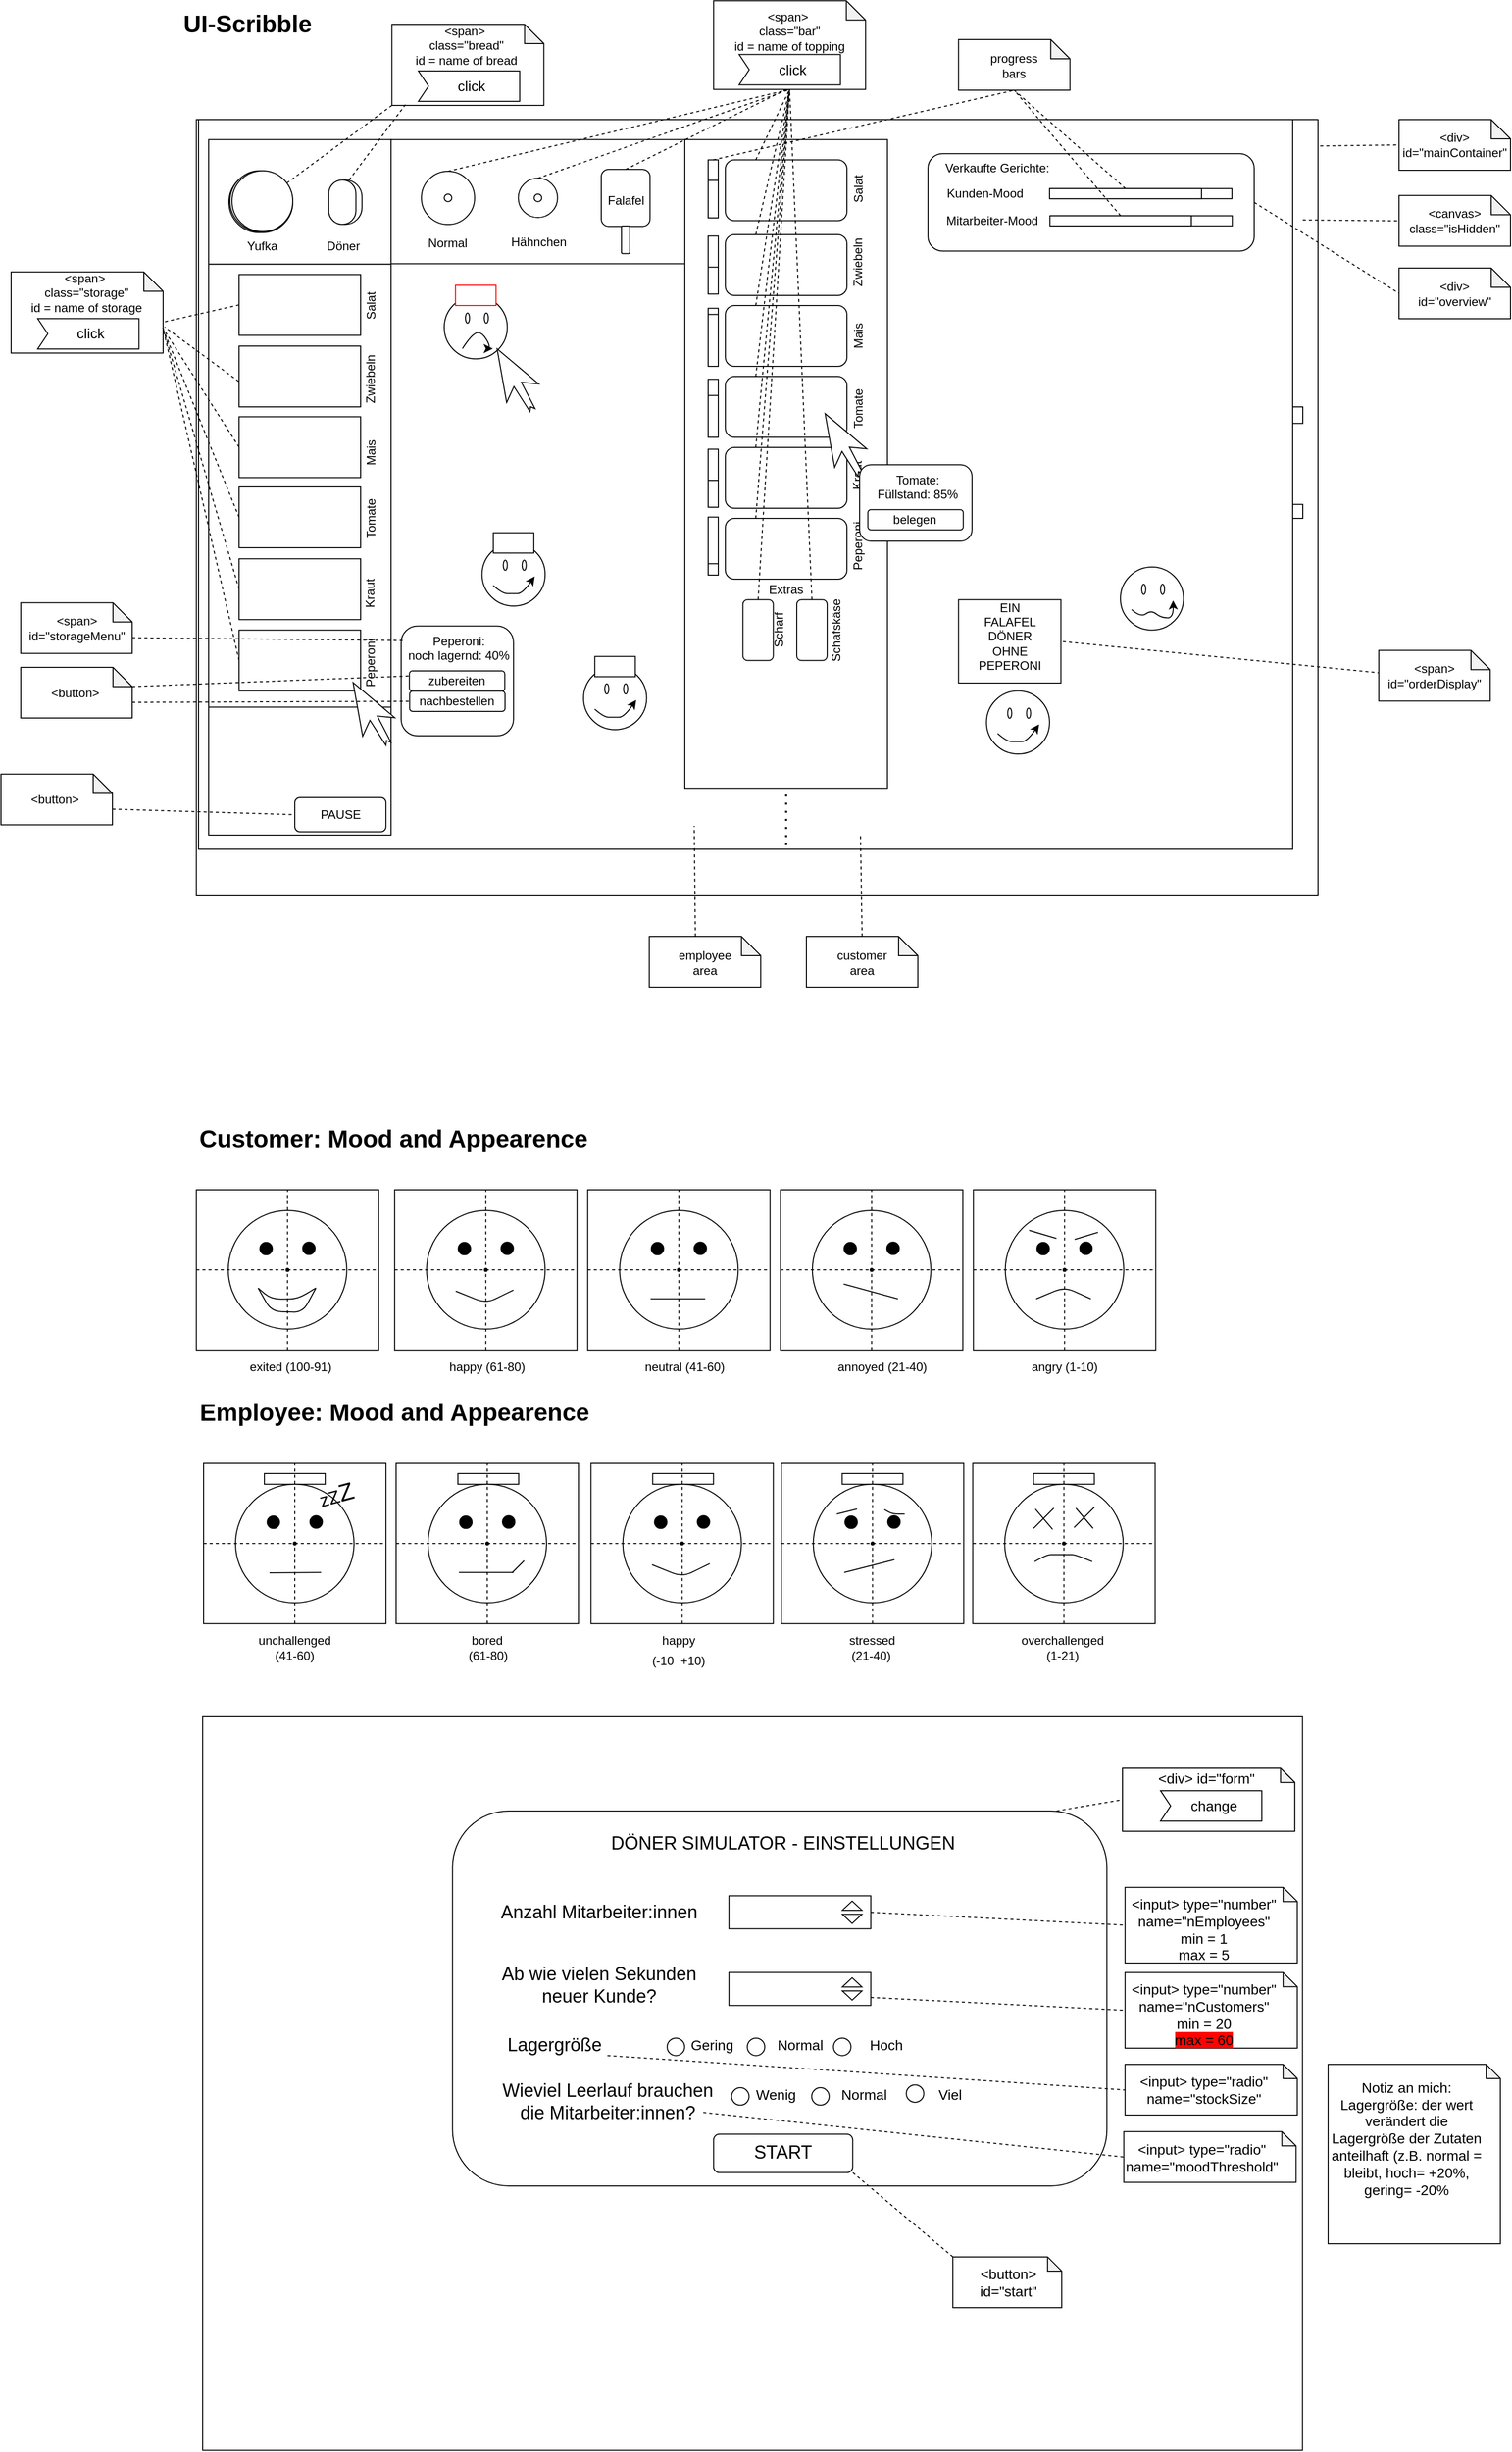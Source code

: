 <mxfile version="14.9.6" type="device"><diagram id="t9Em0iVI2bKVnGN0U5hO" name="Seite-1"><mxGraphModel dx="2975" dy="834" grid="1" gridSize="10" guides="1" tooltips="1" connect="1" arrows="1" fold="1" page="1" pageScale="1" pageWidth="1169" pageHeight="827" math="0" shadow="0"><root><mxCell id="0"/><mxCell id="1" parent="0"/><mxCell id="r9yEMF4VHFX7Fw65Cjpk-1" value="" style="rounded=0;whiteSpace=wrap;html=1;" parent="1" vertex="1"><mxGeometry x="32.82" y="123.99" width="1107.18" height="766.01" as="geometry"/></mxCell><mxCell id="9U9Ucz0AFQKiqhOZlWMx-1" value="UI-Scribble" style="text;strokeColor=none;fillColor=none;html=1;fontSize=24;fontStyle=1;verticalAlign=middle;align=center;" parent="1" vertex="1"><mxGeometry x="32.82" y="10" width="100" height="40" as="geometry"/></mxCell><mxCell id="9U9Ucz0AFQKiqhOZlWMx-2" value="" style="rounded=0;whiteSpace=wrap;html=1;" parent="1" vertex="1"><mxGeometry x="39.06" y="1700" width="1085.63" height="723.75" as="geometry"/></mxCell><mxCell id="9U9Ucz0AFQKiqhOZlWMx-32" value="" style="rounded=1;whiteSpace=wrap;html=1;" parent="1" vertex="1"><mxGeometry x="552.06" y="2080.44" width="120" height="60" as="geometry"/></mxCell><mxCell id="9U9Ucz0AFQKiqhOZlWMx-33" value="" style="rounded=1;whiteSpace=wrap;html=1;" parent="1" vertex="1"><mxGeometry x="552.06" y="2010.44" width="120" height="60" as="geometry"/></mxCell><mxCell id="9U9Ucz0AFQKiqhOZlWMx-34" value="" style="rounded=1;whiteSpace=wrap;html=1;" parent="1" vertex="1"><mxGeometry x="552.06" y="1940.44" width="120" height="60" as="geometry"/></mxCell><mxCell id="9U9Ucz0AFQKiqhOZlWMx-35" value="" style="rounded=1;whiteSpace=wrap;html=1;" parent="1" vertex="1"><mxGeometry x="552.06" y="1870.44" width="120" height="60" as="geometry"/></mxCell><mxCell id="9U9Ucz0AFQKiqhOZlWMx-36" value="" style="rounded=1;whiteSpace=wrap;html=1;" parent="1" vertex="1"><mxGeometry x="552.06" y="1800.44" width="120" height="60" as="geometry"/></mxCell><mxCell id="9U9Ucz0AFQKiqhOZlWMx-45" value="" style="rounded=0;whiteSpace=wrap;html=1;rotation=90;" parent="1" vertex="1"><mxGeometry x="521.56" y="1815.31" width="37" height="10" as="geometry"/></mxCell><mxCell id="9U9Ucz0AFQKiqhOZlWMx-46" value="" style="rounded=0;whiteSpace=wrap;html=1;rotation=90;" parent="1" vertex="1"><mxGeometry x="526.81" y="1840.82" width="26.5" height="10" as="geometry"/></mxCell><mxCell id="9U9Ucz0AFQKiqhOZlWMx-47" value="" style="rounded=0;whiteSpace=wrap;html=1;rotation=90;" parent="1" vertex="1"><mxGeometry x="534.81" y="1873.44" width="10.5" height="10" as="geometry"/></mxCell><mxCell id="9U9Ucz0AFQKiqhOZlWMx-48" value="" style="rounded=0;whiteSpace=wrap;html=1;rotation=90;" parent="1" vertex="1"><mxGeometry x="514.44" y="1899.83" width="51.25" height="10" as="geometry"/></mxCell><mxCell id="9U9Ucz0AFQKiqhOZlWMx-49" value="" style="rounded=0;whiteSpace=wrap;html=1;rotation=90;" parent="1" vertex="1"><mxGeometry x="529.81" y="1948.44" width="20.5" height="10" as="geometry"/></mxCell><mxCell id="9U9Ucz0AFQKiqhOZlWMx-50" value="" style="rounded=0;whiteSpace=wrap;html=1;rotation=90;" parent="1" vertex="1"><mxGeometry x="519.44" y="1974.82" width="41.25" height="10" as="geometry"/></mxCell><mxCell id="9U9Ucz0AFQKiqhOZlWMx-51" value="" style="rounded=0;whiteSpace=wrap;html=1;rotation=90;" parent="1" vertex="1"><mxGeometry x="521.56" y="2025.69" width="37" height="10" as="geometry"/></mxCell><mxCell id="9U9Ucz0AFQKiqhOZlWMx-52" value="" style="rounded=0;whiteSpace=wrap;html=1;rotation=90;" parent="1" vertex="1"><mxGeometry x="526.81" y="2051.2" width="26.5" height="10" as="geometry"/></mxCell><mxCell id="9U9Ucz0AFQKiqhOZlWMx-53" value="" style="rounded=0;whiteSpace=wrap;html=1;rotation=90;" parent="1" vertex="1"><mxGeometry x="514.81" y="2099.43" width="50.5" height="10" as="geometry"/></mxCell><mxCell id="9U9Ucz0AFQKiqhOZlWMx-54" value="" style="rounded=0;whiteSpace=wrap;html=1;rotation=90;" parent="1" vertex="1"><mxGeometry x="534.44" y="2125.81" width="11.25" height="10" as="geometry"/></mxCell><mxCell id="9U9Ucz0AFQKiqhOZlWMx-55" value="" style="rounded=1;whiteSpace=wrap;html=1;" parent="1" vertex="1"><mxGeometry x="285.69" y="1792.94" width="645.93" height="370" as="geometry"/></mxCell><mxCell id="9U9Ucz0AFQKiqhOZlWMx-92" value="&lt;font style=&quot;font-size: 18px&quot;&gt;DÖNER SIMULATOR - EINSTELLUNGEN&lt;/font&gt;" style="text;html=1;strokeColor=none;fillColor=none;align=center;verticalAlign=middle;whiteSpace=wrap;rounded=0;" parent="1" vertex="1"><mxGeometry x="382.06" y="1815.31" width="460" height="20" as="geometry"/></mxCell><mxCell id="dPcefrg4ikdXQYT2hCDR-1" value="" style="rounded=0;whiteSpace=wrap;html=1;" parent="1" vertex="1"><mxGeometry x="35" y="123.99" width="1080" height="720" as="geometry"/></mxCell><mxCell id="dPcefrg4ikdXQYT2hCDR-2" value="" style="rounded=0;whiteSpace=wrap;html=1;" parent="1" vertex="1"><mxGeometry x="515" y="143.75" width="200" height="640" as="geometry"/></mxCell><mxCell id="dPcefrg4ikdXQYT2hCDR-3" value="" style="rounded=0;whiteSpace=wrap;html=1;" parent="1" vertex="1"><mxGeometry x="45" y="143.75" width="180" height="686.25" as="geometry"/></mxCell><mxCell id="dPcefrg4ikdXQYT2hCDR-4" value="" style="rounded=0;whiteSpace=wrap;html=1;rotation=90;" parent="1" vertex="1"><mxGeometry x="308.75" y="60" width="122.5" height="290" as="geometry"/></mxCell><mxCell id="dPcefrg4ikdXQYT2hCDR-5" value="" style="rounded=0;whiteSpace=wrap;html=1;" parent="1" vertex="1"><mxGeometry x="1115" y="503.75" width="10" height="13.75" as="geometry"/></mxCell><mxCell id="dPcefrg4ikdXQYT2hCDR-6" value="" style="rounded=0;whiteSpace=wrap;html=1;" parent="1" vertex="1"><mxGeometry x="1115" y="407.5" width="10" height="16.25" as="geometry"/></mxCell><mxCell id="dPcefrg4ikdXQYT2hCDR-7" value="" style="ellipse;whiteSpace=wrap;html=1;aspect=fixed;" parent="1" vertex="1"><mxGeometry x="255" y="175" width="52.5" height="52.5" as="geometry"/></mxCell><mxCell id="dPcefrg4ikdXQYT2hCDR-8" value="" style="ellipse;whiteSpace=wrap;html=1;aspect=fixed;" parent="1" vertex="1"><mxGeometry x="350.63" y="181.88" width="38.75" height="38.75" as="geometry"/></mxCell><mxCell id="dPcefrg4ikdXQYT2hCDR-9" value="" style="rounded=1;whiteSpace=wrap;html=1;rotation=90;" parent="1" vertex="1"><mxGeometry x="428.49" y="177.18" width="56.15" height="48.13" as="geometry"/></mxCell><mxCell id="dPcefrg4ikdXQYT2hCDR-10" value="" style="rounded=1;whiteSpace=wrap;html=1;rotation=90;" parent="1" vertex="1"><mxGeometry x="442.97" y="238.59" width="27.19" height="8.13" as="geometry"/></mxCell><mxCell id="dPcefrg4ikdXQYT2hCDR-11" value="" style="ellipse;whiteSpace=wrap;html=1;aspect=fixed;" parent="1" vertex="1"><mxGeometry x="277.5" y="197.51" width="7.49" height="7.49" as="geometry"/></mxCell><mxCell id="dPcefrg4ikdXQYT2hCDR-12" value="" style="ellipse;whiteSpace=wrap;html=1;aspect=fixed;" parent="1" vertex="1"><mxGeometry x="366.26" y="197.5" width="7.49" height="7.49" as="geometry"/></mxCell><mxCell id="dPcefrg4ikdXQYT2hCDR-13" value="" style="ellipse;whiteSpace=wrap;html=1;aspect=fixed;" parent="1" vertex="1"><mxGeometry x="65" y="175.5" width="60" height="60" as="geometry"/></mxCell><mxCell id="dPcefrg4ikdXQYT2hCDR-14" value="" style="ellipse;whiteSpace=wrap;html=1;aspect=fixed;" parent="1" vertex="1"><mxGeometry x="68" y="175.5" width="60" height="60" as="geometry"/></mxCell><mxCell id="dPcefrg4ikdXQYT2hCDR-15" value="" style="ellipse;whiteSpace=wrap;html=1;aspect=fixed;" parent="1" vertex="1"><mxGeometry x="66" y="174.5" width="60" height="60" as="geometry"/></mxCell><mxCell id="dPcefrg4ikdXQYT2hCDR-16" value="" style="ellipse;whiteSpace=wrap;html=1;aspect=fixed;" parent="1" vertex="1"><mxGeometry x="68" y="174.5" width="60" height="60" as="geometry"/></mxCell><mxCell id="dPcefrg4ikdXQYT2hCDR-17" value="" style="rounded=1;whiteSpace=wrap;html=1;arcSize=50;rotation=90;" parent="1" vertex="1"><mxGeometry x="157.93" y="189" width="43.83" height="33" as="geometry"/></mxCell><mxCell id="dPcefrg4ikdXQYT2hCDR-18" value="" style="rounded=1;whiteSpace=wrap;html=1;arcSize=50;rotation=90;" parent="1" vertex="1"><mxGeometry x="155" y="192.08" width="43.83" height="26.84" as="geometry"/></mxCell><mxCell id="dPcefrg4ikdXQYT2hCDR-19" value="" style="rounded=1;whiteSpace=wrap;html=1;" parent="1" vertex="1"><mxGeometry x="555" y="517.5" width="120" height="60" as="geometry"/></mxCell><mxCell id="dPcefrg4ikdXQYT2hCDR-20" value="" style="rounded=1;whiteSpace=wrap;html=1;" parent="1" vertex="1"><mxGeometry x="555" y="447.5" width="120" height="60" as="geometry"/></mxCell><mxCell id="dPcefrg4ikdXQYT2hCDR-21" value="" style="rounded=1;whiteSpace=wrap;html=1;" parent="1" vertex="1"><mxGeometry x="555" y="377.5" width="120" height="60" as="geometry"/></mxCell><mxCell id="dPcefrg4ikdXQYT2hCDR-22" value="" style="rounded=1;whiteSpace=wrap;html=1;" parent="1" vertex="1"><mxGeometry x="555" y="307.5" width="120" height="60" as="geometry"/></mxCell><mxCell id="dPcefrg4ikdXQYT2hCDR-23" value="" style="rounded=1;whiteSpace=wrap;html=1;" parent="1" vertex="1"><mxGeometry x="555" y="237.5" width="120" height="60" as="geometry"/></mxCell><mxCell id="dPcefrg4ikdXQYT2hCDR-24" value="" style="rounded=1;whiteSpace=wrap;html=1;" parent="1" vertex="1"><mxGeometry x="555" y="163.75" width="120" height="60" as="geometry"/></mxCell><mxCell id="dPcefrg4ikdXQYT2hCDR-26" value="" style="rounded=1;whiteSpace=wrap;html=1;" parent="1" vertex="1"><mxGeometry x="572.32" y="597.75" width="30" height="60" as="geometry"/></mxCell><mxCell id="dPcefrg4ikdXQYT2hCDR-27" value="" style="rounded=1;whiteSpace=wrap;html=1;" parent="1" vertex="1"><mxGeometry x="625.48" y="597.75" width="30" height="60" as="geometry"/></mxCell><mxCell id="dPcefrg4ikdXQYT2hCDR-28" value="" style="rounded=0;whiteSpace=wrap;html=1;" parent="1" vertex="1"><mxGeometry x="45" y="266.75" width="180" height="563.25" as="geometry"/></mxCell><mxCell id="dPcefrg4ikdXQYT2hCDR-29" value="" style="rounded=0;whiteSpace=wrap;html=1;rotation=90;" parent="1" vertex="1"><mxGeometry x="524.5" y="177.25" width="37" height="10" as="geometry"/></mxCell><mxCell id="dPcefrg4ikdXQYT2hCDR-30" value="" style="rounded=0;whiteSpace=wrap;html=1;rotation=90;" parent="1" vertex="1"><mxGeometry x="524.5" y="197.51" width="37" height="10" as="geometry"/></mxCell><mxCell id="dPcefrg4ikdXQYT2hCDR-31" value="" style="rounded=0;whiteSpace=wrap;html=1;rotation=90;" parent="1" vertex="1"><mxGeometry x="524.5" y="252.37" width="37" height="10" as="geometry"/></mxCell><mxCell id="dPcefrg4ikdXQYT2hCDR-32" value="" style="rounded=0;whiteSpace=wrap;html=1;rotation=90;" parent="1" vertex="1"><mxGeometry x="529.75" y="277.88" width="26.5" height="10" as="geometry"/></mxCell><mxCell id="dPcefrg4ikdXQYT2hCDR-33" value="" style="rounded=0;whiteSpace=wrap;html=1;rotation=90;" parent="1" vertex="1"><mxGeometry x="537.75" y="310.5" width="10.5" height="10" as="geometry"/></mxCell><mxCell id="dPcefrg4ikdXQYT2hCDR-34" value="" style="rounded=0;whiteSpace=wrap;html=1;rotation=90;" parent="1" vertex="1"><mxGeometry x="517.38" y="336.89" width="51.25" height="10" as="geometry"/></mxCell><mxCell id="dPcefrg4ikdXQYT2hCDR-35" value="" style="rounded=0;whiteSpace=wrap;html=1;rotation=90;" parent="1" vertex="1"><mxGeometry x="532.75" y="385.5" width="20.5" height="10" as="geometry"/></mxCell><mxCell id="dPcefrg4ikdXQYT2hCDR-36" value="" style="rounded=0;whiteSpace=wrap;html=1;rotation=90;" parent="1" vertex="1"><mxGeometry x="522.38" y="411.88" width="41.25" height="10" as="geometry"/></mxCell><mxCell id="dPcefrg4ikdXQYT2hCDR-37" value="" style="rounded=0;whiteSpace=wrap;html=1;rotation=90;" parent="1" vertex="1"><mxGeometry x="524.5" y="462.75" width="37" height="10" as="geometry"/></mxCell><mxCell id="dPcefrg4ikdXQYT2hCDR-38" value="" style="rounded=0;whiteSpace=wrap;html=1;rotation=90;" parent="1" vertex="1"><mxGeometry x="529.75" y="488.26" width="26.5" height="10" as="geometry"/></mxCell><mxCell id="dPcefrg4ikdXQYT2hCDR-39" value="" style="rounded=0;whiteSpace=wrap;html=1;rotation=90;" parent="1" vertex="1"><mxGeometry x="517.75" y="536.49" width="50.5" height="10" as="geometry"/></mxCell><mxCell id="dPcefrg4ikdXQYT2hCDR-40" value="" style="rounded=0;whiteSpace=wrap;html=1;rotation=90;" parent="1" vertex="1"><mxGeometry x="537.38" y="562.87" width="11.25" height="10" as="geometry"/></mxCell><mxCell id="dPcefrg4ikdXQYT2hCDR-41" value="" style="rounded=1;whiteSpace=wrap;html=1;" parent="1" vertex="1"><mxGeometry x="755" y="157.68" width="322.03" height="96.07" as="geometry"/></mxCell><mxCell id="dPcefrg4ikdXQYT2hCDR-42" value="" style="ellipse;whiteSpace=wrap;html=1;aspect=fixed;" parent="1" vertex="1"><mxGeometry x="415" y="663.75" width="62.26" height="62.26" as="geometry"/></mxCell><mxCell id="dPcefrg4ikdXQYT2hCDR-43" value="" style="ellipse;whiteSpace=wrap;html=1;rotation=90;" parent="1" vertex="1"><mxGeometry x="432.97" y="683.75" width="10" height="4" as="geometry"/></mxCell><mxCell id="dPcefrg4ikdXQYT2hCDR-44" value="" style="ellipse;whiteSpace=wrap;html=1;rotation=90;" parent="1" vertex="1"><mxGeometry x="451.57" y="683.75" width="10" height="4" as="geometry"/></mxCell><mxCell id="dPcefrg4ikdXQYT2hCDR-45" value="" style="curved=1;endArrow=classic;html=1;exitX=0.177;exitY=0.675;exitDx=0;exitDy=0;exitPerimeter=0;entryX=0.835;entryY=0.53;entryDx=0;entryDy=0;entryPerimeter=0;" parent="1" source="dPcefrg4ikdXQYT2hCDR-42" target="dPcefrg4ikdXQYT2hCDR-42" edge="1"><mxGeometry width="50" height="50" relative="1" as="geometry"><mxPoint x="371.57" y="813.75" as="sourcePoint"/><mxPoint x="421.57" y="763.75" as="targetPoint"/><Array as="points"><mxPoint x="435" y="713.75"/><mxPoint x="445" y="713.75"/><mxPoint x="455" y="713.75"/></Array></mxGeometry></mxCell><mxCell id="dPcefrg4ikdXQYT2hCDR-46" value="" style="rounded=0;whiteSpace=wrap;html=1;" parent="1" vertex="1"><mxGeometry x="426.13" y="653.75" width="40" height="20" as="geometry"/></mxCell><mxCell id="dPcefrg4ikdXQYT2hCDR-47" value="" style="ellipse;whiteSpace=wrap;html=1;aspect=fixed;" parent="1" vertex="1"><mxGeometry x="277.5" y="297.88" width="62.26" height="62.26" as="geometry"/></mxCell><mxCell id="dPcefrg4ikdXQYT2hCDR-48" value="" style="ellipse;whiteSpace=wrap;html=1;rotation=90;" parent="1" vertex="1"><mxGeometry x="295.47" y="317.88" width="10" height="4" as="geometry"/></mxCell><mxCell id="dPcefrg4ikdXQYT2hCDR-49" value="" style="ellipse;whiteSpace=wrap;html=1;rotation=90;" parent="1" vertex="1"><mxGeometry x="314.07" y="317.88" width="10" height="4" as="geometry"/></mxCell><mxCell id="dPcefrg4ikdXQYT2hCDR-50" value="" style="curved=1;endArrow=classic;html=1;" parent="1" edge="1"><mxGeometry width="50" height="50" relative="1" as="geometry"><mxPoint x="295.47" y="350" as="sourcePoint"/><mxPoint x="325.47" y="350" as="targetPoint"/><Array as="points"><mxPoint x="304.47" y="336"/><mxPoint x="314.47" y="333"/><mxPoint x="324.47" y="350"/></Array></mxGeometry></mxCell><mxCell id="dPcefrg4ikdXQYT2hCDR-51" value="" style="rounded=0;whiteSpace=wrap;html=1;strokeColor=#FF0303;" parent="1" vertex="1"><mxGeometry x="288.63" y="287.5" width="40" height="20" as="geometry"/></mxCell><mxCell id="dPcefrg4ikdXQYT2hCDR-56" value="" style="ellipse;whiteSpace=wrap;html=1;aspect=fixed;" parent="1" vertex="1"><mxGeometry x="812.74" y="687.75" width="62.26" height="62.26" as="geometry"/></mxCell><mxCell id="dPcefrg4ikdXQYT2hCDR-57" value="" style="ellipse;whiteSpace=wrap;html=1;rotation=90;" parent="1" vertex="1"><mxGeometry x="830.71" y="707.75" width="10" height="4" as="geometry"/></mxCell><mxCell id="dPcefrg4ikdXQYT2hCDR-58" value="" style="ellipse;whiteSpace=wrap;html=1;rotation=90;" parent="1" vertex="1"><mxGeometry x="849.31" y="707.75" width="10" height="4" as="geometry"/></mxCell><mxCell id="dPcefrg4ikdXQYT2hCDR-59" value="" style="curved=1;endArrow=classic;html=1;exitX=0.177;exitY=0.675;exitDx=0;exitDy=0;exitPerimeter=0;entryX=0.835;entryY=0.53;entryDx=0;entryDy=0;entryPerimeter=0;" parent="1" source="dPcefrg4ikdXQYT2hCDR-56" target="dPcefrg4ikdXQYT2hCDR-56" edge="1"><mxGeometry width="50" height="50" relative="1" as="geometry"><mxPoint x="769.31" y="837.75" as="sourcePoint"/><mxPoint x="819.31" y="787.75" as="targetPoint"/><Array as="points"><mxPoint x="832.74" y="737.75"/><mxPoint x="842.74" y="737.75"/><mxPoint x="852.74" y="737.75"/></Array></mxGeometry></mxCell><mxCell id="dPcefrg4ikdXQYT2hCDR-60" value="" style="ellipse;whiteSpace=wrap;html=1;aspect=fixed;" parent="1" vertex="1"><mxGeometry x="945" y="565.49" width="62.26" height="62.26" as="geometry"/></mxCell><mxCell id="dPcefrg4ikdXQYT2hCDR-61" value="" style="ellipse;whiteSpace=wrap;html=1;rotation=90;" parent="1" vertex="1"><mxGeometry x="962.97" y="585.49" width="10" height="4" as="geometry"/></mxCell><mxCell id="dPcefrg4ikdXQYT2hCDR-62" value="" style="ellipse;whiteSpace=wrap;html=1;rotation=90;" parent="1" vertex="1"><mxGeometry x="981.57" y="585.49" width="10" height="4" as="geometry"/></mxCell><mxCell id="dPcefrg4ikdXQYT2hCDR-63" value="" style="curved=1;endArrow=classic;html=1;exitX=0.177;exitY=0.675;exitDx=0;exitDy=0;exitPerimeter=0;entryX=0.835;entryY=0.53;entryDx=0;entryDy=0;entryPerimeter=0;" parent="1" source="dPcefrg4ikdXQYT2hCDR-60" target="dPcefrg4ikdXQYT2hCDR-60" edge="1"><mxGeometry width="50" height="50" relative="1" as="geometry"><mxPoint x="901.57" y="715.49" as="sourcePoint"/><mxPoint x="951.57" y="665.49" as="targetPoint"/><Array as="points"><mxPoint x="965" y="615.49"/><mxPoint x="975.26" y="607.88"/><mxPoint x="985" y="615.49"/><mxPoint x="997.26" y="615.88"/></Array></mxGeometry></mxCell><mxCell id="dPcefrg4ikdXQYT2hCDR-64" value="" style="rounded=0;whiteSpace=wrap;html=1;" parent="1" vertex="1"><mxGeometry x="45" y="266.75" width="180" height="437" as="geometry"/></mxCell><mxCell id="dPcefrg4ikdXQYT2hCDR-65" value="" style="rounded=0;whiteSpace=wrap;html=1;" parent="1" vertex="1"><mxGeometry x="75" y="276.89" width="120" height="60" as="geometry"/></mxCell><mxCell id="dPcefrg4ikdXQYT2hCDR-66" value="" style="rounded=0;whiteSpace=wrap;html=1;" parent="1" vertex="1"><mxGeometry x="75" y="347.5" width="120" height="60" as="geometry"/></mxCell><mxCell id="dPcefrg4ikdXQYT2hCDR-67" value="" style="rounded=0;whiteSpace=wrap;html=1;" parent="1" vertex="1"><mxGeometry x="75" y="417.25" width="120" height="60" as="geometry"/></mxCell><mxCell id="dPcefrg4ikdXQYT2hCDR-68" value="" style="rounded=0;whiteSpace=wrap;html=1;" parent="1" vertex="1"><mxGeometry x="75" y="486.49" width="120" height="60" as="geometry"/></mxCell><mxCell id="dPcefrg4ikdXQYT2hCDR-69" value="" style="rounded=0;whiteSpace=wrap;html=1;" parent="1" vertex="1"><mxGeometry x="75" y="557.36" width="120" height="60" as="geometry"/></mxCell><mxCell id="dPcefrg4ikdXQYT2hCDR-70" value="" style="rounded=0;whiteSpace=wrap;html=1;" parent="1" vertex="1"><mxGeometry x="75" y="627.75" width="120" height="60" as="geometry"/></mxCell><mxCell id="dPcefrg4ikdXQYT2hCDR-71" value="Verkaufte Gerichte:" style="text;html=1;strokeColor=none;fillColor=none;align=center;verticalAlign=middle;whiteSpace=wrap;rounded=0;" parent="1" vertex="1"><mxGeometry x="736.57" y="161.88" width="173.43" height="20" as="geometry"/></mxCell><mxCell id="dPcefrg4ikdXQYT2hCDR-72" value="Kunden-Mood" style="text;html=1;strokeColor=none;fillColor=none;align=center;verticalAlign=middle;whiteSpace=wrap;rounded=0;" parent="1" vertex="1"><mxGeometry x="725" y="186.75" width="173.43" height="20" as="geometry"/></mxCell><mxCell id="dPcefrg4ikdXQYT2hCDR-73" value="Mitarbeiter-Mood" style="text;html=1;strokeColor=none;fillColor=none;align=center;verticalAlign=middle;whiteSpace=wrap;rounded=0;" parent="1" vertex="1"><mxGeometry x="732" y="213.75" width="173.43" height="20" as="geometry"/></mxCell><mxCell id="dPcefrg4ikdXQYT2hCDR-74" value="" style="rounded=0;whiteSpace=wrap;html=1;rotation=0;" parent="1" vertex="1"><mxGeometry x="875.71" y="192.08" width="179.29" height="10" as="geometry"/></mxCell><mxCell id="dPcefrg4ikdXQYT2hCDR-75" value="" style="rounded=0;whiteSpace=wrap;html=1;rotation=0;" parent="1" vertex="1"><mxGeometry x="875" y="192.08" width="150" height="10" as="geometry"/></mxCell><mxCell id="dPcefrg4ikdXQYT2hCDR-76" value="" style="rounded=0;whiteSpace=wrap;html=1;rotation=0;" parent="1" vertex="1"><mxGeometry x="876.06" y="218.92" width="179.29" height="10" as="geometry"/></mxCell><mxCell id="dPcefrg4ikdXQYT2hCDR-77" value="" style="rounded=0;whiteSpace=wrap;html=1;rotation=0;" parent="1" vertex="1"><mxGeometry x="875.35" y="218.92" width="139.65" height="10" as="geometry"/></mxCell><mxCell id="dPcefrg4ikdXQYT2hCDR-78" value="" style="whiteSpace=wrap;html=1;shape=mxgraph.basic.rectCallout;dx=101.06;dy=0;boundedLbl=1;" parent="1" vertex="1"><mxGeometry x="785.18" y="597.75" width="101.06" height="82.25" as="geometry"/></mxCell><mxCell id="dPcefrg4ikdXQYT2hCDR-79" value="EIN FALAFEL DÖNER OHNE PEPERONI" style="text;html=1;strokeColor=none;fillColor=none;align=center;verticalAlign=middle;whiteSpace=wrap;rounded=0;" parent="1" vertex="1"><mxGeometry x="815.71" y="623.75" width="40" height="20" as="geometry"/></mxCell><mxCell id="dPcefrg4ikdXQYT2hCDR-80" value="&lt;font style=&quot;font-size: 18px&quot;&gt;Anzahl Mitarbeiter:innen&lt;/font&gt;" style="text;html=1;strokeColor=none;fillColor=none;align=center;verticalAlign=middle;whiteSpace=wrap;rounded=0;" parent="1" vertex="1"><mxGeometry x="325.69" y="1883.44" width="208.75" height="20" as="geometry"/></mxCell><mxCell id="dPcefrg4ikdXQYT2hCDR-82" value="" style="rounded=0;whiteSpace=wrap;html=1;" parent="1" vertex="1"><mxGeometry x="558.56" y="1876.69" width="140" height="32.5" as="geometry"/></mxCell><mxCell id="dPcefrg4ikdXQYT2hCDR-84" value="" style="triangle;whiteSpace=wrap;html=1;rotation=-90;" parent="1" vertex="1"><mxGeometry x="675.62" y="1876.69" width="9.06" height="19.45" as="geometry"/></mxCell><mxCell id="dPcefrg4ikdXQYT2hCDR-86" value="" style="triangle;whiteSpace=wrap;html=1;rotation=90;" parent="1" vertex="1"><mxGeometry x="675.62" y="1889.69" width="9.06" height="19.45" as="geometry"/></mxCell><mxCell id="dPcefrg4ikdXQYT2hCDR-87" value="" style="shape=note;whiteSpace=wrap;html=1;backgroundOutline=1;darkOpacity=0.05;size=14;" parent="1" vertex="1"><mxGeometry x="947.06" y="1750.82" width="170" height="62.12" as="geometry"/></mxCell><mxCell id="dPcefrg4ikdXQYT2hCDR-88" value="&lt;font style=&quot;font-size: 14px&quot;&gt;&amp;lt;div&amp;gt; id=&quot;form&lt;/font&gt;" style="text;html=1;strokeColor=none;fillColor=none;align=center;verticalAlign=middle;whiteSpace=wrap;rounded=0;" parent="1" vertex="1"><mxGeometry x="984.56" y="1750.82" width="95" height="20" as="geometry"/></mxCell><mxCell id="dPcefrg4ikdXQYT2hCDR-89" value="" style="html=1;shadow=0;dashed=0;align=center;verticalAlign=middle;shape=mxgraph.arrows2.arrow;dy=0;dx=0;notch=10;" parent="1" vertex="1"><mxGeometry x="984.56" y="1772.94" width="100" height="30" as="geometry"/></mxCell><mxCell id="dPcefrg4ikdXQYT2hCDR-90" value="&lt;font style=&quot;font-size: 14px&quot;&gt;change&lt;/font&gt;" style="text;html=1;strokeColor=none;fillColor=none;align=center;verticalAlign=middle;whiteSpace=wrap;rounded=0;" parent="1" vertex="1"><mxGeometry x="989.56" y="1777.94" width="95" height="20" as="geometry"/></mxCell><mxCell id="dPcefrg4ikdXQYT2hCDR-92" value="" style="endArrow=none;dashed=1;html=1;exitX=0.923;exitY=0;exitDx=0;exitDy=0;exitPerimeter=0;entryX=0;entryY=0.5;entryDx=0;entryDy=0;entryPerimeter=0;" parent="1" source="9U9Ucz0AFQKiqhOZlWMx-55" target="dPcefrg4ikdXQYT2hCDR-87" edge="1"><mxGeometry width="50" height="50" relative="1" as="geometry"><mxPoint x="957.06" y="1772.94" as="sourcePoint"/><mxPoint x="1007.06" y="1722.94" as="targetPoint"/></mxGeometry></mxCell><mxCell id="dPcefrg4ikdXQYT2hCDR-93" value="" style="shape=note;whiteSpace=wrap;html=1;backgroundOutline=1;darkOpacity=0.05;size=14;" parent="1" vertex="1"><mxGeometry x="947.06" y="1750.82" width="170" height="62.12" as="geometry"/></mxCell><mxCell id="dPcefrg4ikdXQYT2hCDR-94" value="&lt;font style=&quot;font-size: 14px&quot;&gt;&amp;lt;div&amp;gt; id=&quot;form&quot;&lt;/font&gt;" style="text;html=1;strokeColor=none;fillColor=none;align=center;verticalAlign=middle;whiteSpace=wrap;rounded=0;" parent="1" vertex="1"><mxGeometry x="960" y="1750.82" width="140" height="20" as="geometry"/></mxCell><mxCell id="dPcefrg4ikdXQYT2hCDR-95" value="" style="html=1;shadow=0;dashed=0;align=center;verticalAlign=middle;shape=mxgraph.arrows2.arrow;dy=0;dx=0;notch=10;" parent="1" vertex="1"><mxGeometry x="984.56" y="1772.94" width="100" height="30" as="geometry"/></mxCell><mxCell id="dPcefrg4ikdXQYT2hCDR-96" value="&lt;font style=&quot;font-size: 14px&quot;&gt;change&lt;/font&gt;" style="text;html=1;strokeColor=none;fillColor=none;align=center;verticalAlign=middle;whiteSpace=wrap;rounded=0;" parent="1" vertex="1"><mxGeometry x="989.56" y="1777.94" width="95" height="20" as="geometry"/></mxCell><mxCell id="dPcefrg4ikdXQYT2hCDR-98" value="" style="shape=note;whiteSpace=wrap;html=1;backgroundOutline=1;darkOpacity=0.05;size=14;" parent="1" vertex="1"><mxGeometry x="949.56" y="1868.32" width="170" height="74.62" as="geometry"/></mxCell><mxCell id="dPcefrg4ikdXQYT2hCDR-99" value="&lt;font style=&quot;font-size: 14px&quot;&gt;&amp;lt;input&amp;gt; type=&quot;number&quot; name=&quot;nEmployees&quot;&lt;br&gt;min = 1&lt;br&gt;max = 5&lt;br&gt;&lt;/font&gt;" style="text;html=1;strokeColor=none;fillColor=none;align=center;verticalAlign=middle;whiteSpace=wrap;rounded=0;" parent="1" vertex="1"><mxGeometry x="949.56" y="1903.44" width="155" height="12.5" as="geometry"/></mxCell><mxCell id="dPcefrg4ikdXQYT2hCDR-102" value="" style="endArrow=none;dashed=1;html=1;exitX=1;exitY=0.5;exitDx=0;exitDy=0;entryX=0;entryY=0.5;entryDx=0;entryDy=0;entryPerimeter=0;" parent="1" source="dPcefrg4ikdXQYT2hCDR-82" target="dPcefrg4ikdXQYT2hCDR-98" edge="1"><mxGeometry width="50" height="50" relative="1" as="geometry"><mxPoint x="698.558" y="1902.622" as="sourcePoint"/><mxPoint x="813.4" y="1822.94" as="targetPoint"/></mxGeometry></mxCell><mxCell id="dPcefrg4ikdXQYT2hCDR-103" style="edgeStyle=orthogonalEdgeStyle;rounded=0;orthogonalLoop=1;jettySize=auto;html=1;exitX=0.5;exitY=1;exitDx=0;exitDy=0;" parent="1" source="dPcefrg4ikdXQYT2hCDR-99" target="dPcefrg4ikdXQYT2hCDR-99" edge="1"><mxGeometry relative="1" as="geometry"/></mxCell><mxCell id="dPcefrg4ikdXQYT2hCDR-106" value="&lt;span style=&quot;font-size: 18px&quot;&gt;Ab wie vielen Sekunden neuer Kunde?&lt;/span&gt;" style="text;html=1;strokeColor=none;fillColor=none;align=center;verticalAlign=middle;whiteSpace=wrap;rounded=0;" parent="1" vertex="1"><mxGeometry x="326.06" y="1954.82" width="208.75" height="20" as="geometry"/></mxCell><mxCell id="dPcefrg4ikdXQYT2hCDR-107" value="" style="rounded=0;whiteSpace=wrap;html=1;" parent="1" vertex="1"><mxGeometry x="558.56" y="1952.32" width="140" height="32.5" as="geometry"/></mxCell><mxCell id="dPcefrg4ikdXQYT2hCDR-108" value="" style="triangle;whiteSpace=wrap;html=1;rotation=-90;" parent="1" vertex="1"><mxGeometry x="675.62" y="1952.32" width="9.06" height="19.45" as="geometry"/></mxCell><mxCell id="dPcefrg4ikdXQYT2hCDR-109" value="" style="triangle;whiteSpace=wrap;html=1;rotation=90;" parent="1" vertex="1"><mxGeometry x="675.62" y="1965.32" width="9.06" height="19.45" as="geometry"/></mxCell><mxCell id="dPcefrg4ikdXQYT2hCDR-110" value="" style="shape=note;whiteSpace=wrap;html=1;backgroundOutline=1;darkOpacity=0.05;size=14;" parent="1" vertex="1"><mxGeometry x="949.56" y="1952.32" width="170" height="74.62" as="geometry"/></mxCell><mxCell id="dPcefrg4ikdXQYT2hCDR-111" value="&lt;font style=&quot;font-size: 14px&quot;&gt;&amp;lt;input&amp;gt; type=&quot;number&quot; name=&quot;nCustomers&quot;&lt;br&gt;min = 20&lt;br&gt;&lt;span style=&quot;background-color: rgb(255 , 3 , 3)&quot;&gt;max = 60&lt;/span&gt;&lt;br&gt;&lt;/font&gt;" style="text;html=1;strokeColor=none;fillColor=none;align=center;verticalAlign=middle;whiteSpace=wrap;rounded=0;" parent="1" vertex="1"><mxGeometry x="949.56" y="1987.44" width="155" height="12.5" as="geometry"/></mxCell><mxCell id="dPcefrg4ikdXQYT2hCDR-112" value="" style="endArrow=none;dashed=1;html=1;exitX=1;exitY=0.5;exitDx=0;exitDy=0;entryX=0;entryY=0.5;entryDx=0;entryDy=0;entryPerimeter=0;" parent="1" target="dPcefrg4ikdXQYT2hCDR-110" edge="1"><mxGeometry width="50" height="50" relative="1" as="geometry"><mxPoint x="698.56" y="1976.94" as="sourcePoint"/><mxPoint x="813.4" y="1906.94" as="targetPoint"/></mxGeometry></mxCell><mxCell id="dPcefrg4ikdXQYT2hCDR-113" style="edgeStyle=orthogonalEdgeStyle;rounded=0;orthogonalLoop=1;jettySize=auto;html=1;exitX=0.5;exitY=1;exitDx=0;exitDy=0;" parent="1" source="dPcefrg4ikdXQYT2hCDR-111" target="dPcefrg4ikdXQYT2hCDR-111" edge="1"><mxGeometry relative="1" as="geometry"/></mxCell><mxCell id="dPcefrg4ikdXQYT2hCDR-117" value="&lt;span style=&quot;font-size: 18px&quot;&gt;Lagergröße&lt;/span&gt;" style="text;html=1;strokeColor=none;fillColor=none;align=center;verticalAlign=middle;whiteSpace=wrap;rounded=0;" parent="1" vertex="1"><mxGeometry x="282.05" y="2014.32" width="208.75" height="20" as="geometry"/></mxCell><mxCell id="dPcefrg4ikdXQYT2hCDR-120" value="" style="ellipse;whiteSpace=wrap;html=1;aspect=fixed;" parent="1" vertex="1"><mxGeometry x="497.56" y="2017.07" width="17.25" height="17.25" as="geometry"/></mxCell><mxCell id="dPcefrg4ikdXQYT2hCDR-121" value="&lt;font style=&quot;font-size: 14px&quot;&gt;Gering&lt;/font&gt;" style="text;html=1;strokeColor=none;fillColor=none;align=center;verticalAlign=middle;whiteSpace=wrap;rounded=0;" parent="1" vertex="1"><mxGeometry x="521.56" y="2014.32" width="40" height="20" as="geometry"/></mxCell><mxCell id="dPcefrg4ikdXQYT2hCDR-122" value="" style="ellipse;whiteSpace=wrap;html=1;aspect=fixed;" parent="1" vertex="1"><mxGeometry x="576.65" y="2017.07" width="17.25" height="17.25" as="geometry"/></mxCell><mxCell id="dPcefrg4ikdXQYT2hCDR-123" value="&lt;font style=&quot;font-size: 14px&quot;&gt;Normal&lt;/font&gt;" style="text;html=1;strokeColor=none;fillColor=none;align=center;verticalAlign=middle;whiteSpace=wrap;rounded=0;" parent="1" vertex="1"><mxGeometry x="608.56" y="2014.32" width="40" height="20" as="geometry"/></mxCell><mxCell id="dPcefrg4ikdXQYT2hCDR-124" value="" style="ellipse;whiteSpace=wrap;html=1;aspect=fixed;" parent="1" vertex="1"><mxGeometry x="661.72" y="2017.07" width="17.25" height="17.25" as="geometry"/></mxCell><mxCell id="dPcefrg4ikdXQYT2hCDR-125" value="&lt;font style=&quot;font-size: 14px&quot;&gt;Hoch&lt;/font&gt;" style="text;html=1;strokeColor=none;fillColor=none;align=center;verticalAlign=middle;whiteSpace=wrap;rounded=0;" parent="1" vertex="1"><mxGeometry x="693.63" y="2014.32" width="40" height="20" as="geometry"/></mxCell><mxCell id="dPcefrg4ikdXQYT2hCDR-126" value="" style="shape=note;whiteSpace=wrap;html=1;backgroundOutline=1;darkOpacity=0.05;size=14;" parent="1" vertex="1"><mxGeometry x="949.56" y="2042.94" width="170" height="50" as="geometry"/></mxCell><mxCell id="dPcefrg4ikdXQYT2hCDR-127" value="&lt;font style=&quot;font-size: 14px&quot;&gt;&amp;lt;input&amp;gt; type=&quot;radio&quot; name=&quot;stockSize&quot;&lt;br&gt;&lt;br&gt;&lt;/font&gt;" style="text;html=1;strokeColor=none;fillColor=none;align=center;verticalAlign=middle;whiteSpace=wrap;rounded=0;" parent="1" vertex="1"><mxGeometry x="949.56" y="2070.81" width="155" height="12.5" as="geometry"/></mxCell><mxCell id="dPcefrg4ikdXQYT2hCDR-128" style="edgeStyle=orthogonalEdgeStyle;rounded=0;orthogonalLoop=1;jettySize=auto;html=1;exitX=0.5;exitY=1;exitDx=0;exitDy=0;" parent="1" source="dPcefrg4ikdXQYT2hCDR-127" target="dPcefrg4ikdXQYT2hCDR-127" edge="1"><mxGeometry relative="1" as="geometry"/></mxCell><mxCell id="dPcefrg4ikdXQYT2hCDR-129" value="" style="endArrow=none;dashed=1;html=1;exitX=0.75;exitY=1;exitDx=0;exitDy=0;entryX=0;entryY=0.5;entryDx=0;entryDy=0;entryPerimeter=0;" parent="1" source="dPcefrg4ikdXQYT2hCDR-117" edge="1"><mxGeometry width="50" height="50" relative="1" as="geometry"><mxPoint x="698.56" y="2055.53" as="sourcePoint"/><mxPoint x="949.56" y="2068.22" as="targetPoint"/></mxGeometry></mxCell><mxCell id="dPcefrg4ikdXQYT2hCDR-130" value="&lt;span style=&quot;font-size: 18px&quot;&gt;Wieviel Leerlauf brauchen die Mitarbeiter:innen?&lt;/span&gt;" style="text;html=1;strokeColor=none;fillColor=none;align=center;verticalAlign=middle;whiteSpace=wrap;rounded=0;" parent="1" vertex="1"><mxGeometry x="330" y="2070.44" width="217.56" height="20" as="geometry"/></mxCell><mxCell id="dPcefrg4ikdXQYT2hCDR-134" value="" style="rounded=1;whiteSpace=wrap;html=1;" parent="1" vertex="1"><mxGeometry x="543.4" y="2111.88" width="137.31" height="37.87" as="geometry"/></mxCell><mxCell id="dPcefrg4ikdXQYT2hCDR-135" value="&lt;font style=&quot;font-size: 18px&quot;&gt;START&lt;/font&gt;" style="text;html=1;strokeColor=none;fillColor=none;align=center;verticalAlign=middle;whiteSpace=wrap;rounded=0;" parent="1" vertex="1"><mxGeometry x="592.06" y="2120.44" width="40" height="20" as="geometry"/></mxCell><mxCell id="dPcefrg4ikdXQYT2hCDR-136" value="" style="shape=note;whiteSpace=wrap;html=1;backgroundOutline=1;darkOpacity=0.05;size=14;" parent="1" vertex="1"><mxGeometry x="779.56" y="2232.94" width="107.5" height="50" as="geometry"/></mxCell><mxCell id="dPcefrg4ikdXQYT2hCDR-137" value="&lt;font style=&quot;font-size: 14px&quot;&gt;&amp;lt;button&amp;gt;&lt;br&gt;id=&quot;start&quot;&lt;br&gt;&lt;/font&gt;" style="text;html=1;strokeColor=none;fillColor=none;align=center;verticalAlign=middle;whiteSpace=wrap;rounded=0;" parent="1" vertex="1"><mxGeometry x="782.24" y="2251.69" width="104.82" height="12.5" as="geometry"/></mxCell><mxCell id="dPcefrg4ikdXQYT2hCDR-138" value="" style="endArrow=none;dashed=1;html=1;entryX=1;entryY=1;entryDx=0;entryDy=0;exitX=0;exitY=0;exitDx=0;exitDy=0;exitPerimeter=0;" parent="1" source="dPcefrg4ikdXQYT2hCDR-136" target="dPcefrg4ikdXQYT2hCDR-134" edge="1"><mxGeometry width="50" height="50" relative="1" as="geometry"><mxPoint x="407.06" y="2272.94" as="sourcePoint"/><mxPoint x="457.06" y="2222.94" as="targetPoint"/></mxGeometry></mxCell><mxCell id="r9yEMF4VHFX7Fw65Cjpk-3" value="" style="shape=note;whiteSpace=wrap;html=1;backgroundOutline=1;darkOpacity=0.05;size=19;" parent="1" vertex="1"><mxGeometry x="1220" y="123.99" width="110" height="50" as="geometry"/></mxCell><mxCell id="r9yEMF4VHFX7Fw65Cjpk-4" value="&amp;lt;div&amp;gt; id=&quot;mainContainer&quot;" style="text;html=1;strokeColor=none;fillColor=none;align=center;verticalAlign=middle;whiteSpace=wrap;rounded=0;" parent="1" vertex="1"><mxGeometry x="1255" y="139.49" width="40" height="20" as="geometry"/></mxCell><mxCell id="r9yEMF4VHFX7Fw65Cjpk-5" value="" style="endArrow=none;dashed=1;html=1;entryX=0;entryY=0.5;entryDx=0;entryDy=0;entryPerimeter=0;exitX=1.002;exitY=0.034;exitDx=0;exitDy=0;exitPerimeter=0;" parent="1" source="r9yEMF4VHFX7Fw65Cjpk-1" target="r9yEMF4VHFX7Fw65Cjpk-3" edge="1"><mxGeometry width="50" height="50" relative="1" as="geometry"><mxPoint x="630" y="510" as="sourcePoint"/><mxPoint x="680" y="460" as="targetPoint"/></mxGeometry></mxCell><mxCell id="r9yEMF4VHFX7Fw65Cjpk-6" value="" style="shape=note;whiteSpace=wrap;html=1;backgroundOutline=1;darkOpacity=0.05;size=19;" parent="1" vertex="1"><mxGeometry x="1220" y="198.92" width="110" height="50" as="geometry"/></mxCell><mxCell id="r9yEMF4VHFX7Fw65Cjpk-7" value="&amp;lt;canvas&amp;gt;&lt;br&gt;class=&quot;isHidden&quot;" style="text;html=1;strokeColor=none;fillColor=none;align=center;verticalAlign=middle;whiteSpace=wrap;rounded=0;" parent="1" vertex="1"><mxGeometry x="1255" y="214.42" width="40" height="20" as="geometry"/></mxCell><mxCell id="r9yEMF4VHFX7Fw65Cjpk-8" value="" style="endArrow=none;dashed=1;html=1;entryX=0;entryY=0.5;entryDx=0;entryDy=0;entryPerimeter=0;exitX=1.002;exitY=0.034;exitDx=0;exitDy=0;exitPerimeter=0;" parent="1" target="r9yEMF4VHFX7Fw65Cjpk-6" edge="1"><mxGeometry width="50" height="50" relative="1" as="geometry"><mxPoint x="1125.004" y="223.044" as="sourcePoint"/><mxPoint x="1202.79" y="222" as="targetPoint"/></mxGeometry></mxCell><mxCell id="r9yEMF4VHFX7Fw65Cjpk-9" value="" style="shape=note;whiteSpace=wrap;html=1;backgroundOutline=1;darkOpacity=0.05;size=19;" parent="1" vertex="1"><mxGeometry x="1220" y="270.5" width="110" height="50" as="geometry"/></mxCell><mxCell id="r9yEMF4VHFX7Fw65Cjpk-10" value="&amp;lt;div&amp;gt; id=&quot;overview&quot;" style="text;html=1;strokeColor=none;fillColor=none;align=center;verticalAlign=middle;whiteSpace=wrap;rounded=0;" parent="1" vertex="1"><mxGeometry x="1255" y="286" width="40" height="20" as="geometry"/></mxCell><mxCell id="r9yEMF4VHFX7Fw65Cjpk-11" value="" style="endArrow=none;dashed=1;html=1;entryX=0;entryY=0.5;entryDx=0;entryDy=0;entryPerimeter=0;exitX=1;exitY=0.5;exitDx=0;exitDy=0;" parent="1" source="dPcefrg4ikdXQYT2hCDR-41" target="r9yEMF4VHFX7Fw65Cjpk-9" edge="1"><mxGeometry width="50" height="50" relative="1" as="geometry"><mxPoint x="1142.214" y="296.544" as="sourcePoint"/><mxPoint x="680" y="606.51" as="targetPoint"/></mxGeometry></mxCell><mxCell id="r9yEMF4VHFX7Fw65Cjpk-13" value="Salat" style="text;html=1;strokeColor=none;fillColor=none;align=center;verticalAlign=middle;whiteSpace=wrap;rounded=0;rotation=-90;" parent="1" vertex="1"><mxGeometry x="666.35" y="181.88" width="40" height="20" as="geometry"/></mxCell><mxCell id="r9yEMF4VHFX7Fw65Cjpk-14" value="Zwiebeln" style="text;html=1;strokeColor=none;fillColor=none;align=center;verticalAlign=middle;whiteSpace=wrap;rounded=0;rotation=-90;" parent="1" vertex="1"><mxGeometry x="666.35" y="254.38" width="40" height="20" as="geometry"/></mxCell><mxCell id="r9yEMF4VHFX7Fw65Cjpk-15" value="Mais" style="text;html=1;strokeColor=none;fillColor=none;align=center;verticalAlign=middle;whiteSpace=wrap;rounded=0;rotation=-90;" parent="1" vertex="1"><mxGeometry x="666.35" y="326.88" width="40" height="20" as="geometry"/></mxCell><mxCell id="r9yEMF4VHFX7Fw65Cjpk-16" value="Tomate" style="text;html=1;strokeColor=none;fillColor=none;align=center;verticalAlign=middle;whiteSpace=wrap;rounded=0;rotation=-90;" parent="1" vertex="1"><mxGeometry x="666.35" y="398.76" width="40" height="20" as="geometry"/></mxCell><mxCell id="r9yEMF4VHFX7Fw65Cjpk-17" value="Kraut" style="text;html=1;strokeColor=none;fillColor=none;align=center;verticalAlign=middle;whiteSpace=wrap;rounded=0;rotation=-90;" parent="1" vertex="1"><mxGeometry x="665.82" y="465.14" width="40" height="20" as="geometry"/></mxCell><mxCell id="r9yEMF4VHFX7Fw65Cjpk-18" value="Peperoni" style="text;html=1;strokeColor=none;fillColor=none;align=center;verticalAlign=middle;whiteSpace=wrap;rounded=0;rotation=-90;" parent="1" vertex="1"><mxGeometry x="666.35" y="534.24" width="40" height="20" as="geometry"/></mxCell><mxCell id="r9yEMF4VHFX7Fw65Cjpk-19" value="Extras" style="text;html=1;strokeColor=none;fillColor=none;align=center;verticalAlign=middle;whiteSpace=wrap;rounded=0;" parent="1" vertex="1"><mxGeometry x="595" y="577.75" width="40" height="20" as="geometry"/></mxCell><mxCell id="r9yEMF4VHFX7Fw65Cjpk-20" value="Schafskäse" style="text;html=1;strokeColor=none;fillColor=none;align=center;verticalAlign=middle;whiteSpace=wrap;rounded=0;rotation=-90;" parent="1" vertex="1"><mxGeometry x="644.1" y="617.75" width="40" height="20" as="geometry"/></mxCell><mxCell id="r9yEMF4VHFX7Fw65Cjpk-21" value="Scharf" style="text;html=1;strokeColor=none;fillColor=none;align=center;verticalAlign=middle;whiteSpace=wrap;rounded=0;rotation=-90;" parent="1" vertex="1"><mxGeometry x="587.66" y="617.75" width="40" height="20" as="geometry"/></mxCell><mxCell id="r9yEMF4VHFX7Fw65Cjpk-22" value="Salat" style="text;html=1;strokeColor=none;fillColor=none;align=center;verticalAlign=middle;whiteSpace=wrap;rounded=0;rotation=-90;" parent="1" vertex="1"><mxGeometry x="185" y="297.5" width="40" height="20" as="geometry"/></mxCell><mxCell id="r9yEMF4VHFX7Fw65Cjpk-23" value="Zwiebeln" style="text;html=1;strokeColor=none;fillColor=none;align=center;verticalAlign=middle;whiteSpace=wrap;rounded=0;rotation=-90;" parent="1" vertex="1"><mxGeometry x="185" y="370" width="40" height="20" as="geometry"/></mxCell><mxCell id="r9yEMF4VHFX7Fw65Cjpk-24" value="Mais" style="text;html=1;strokeColor=none;fillColor=none;align=center;verticalAlign=middle;whiteSpace=wrap;rounded=0;rotation=-90;" parent="1" vertex="1"><mxGeometry x="185" y="442.5" width="40" height="20" as="geometry"/></mxCell><mxCell id="r9yEMF4VHFX7Fw65Cjpk-25" value="Tomate" style="text;html=1;strokeColor=none;fillColor=none;align=center;verticalAlign=middle;whiteSpace=wrap;rounded=0;rotation=-90;" parent="1" vertex="1"><mxGeometry x="185" y="507.5" width="40" height="20" as="geometry"/></mxCell><mxCell id="r9yEMF4VHFX7Fw65Cjpk-26" value="Kraut" style="text;html=1;strokeColor=none;fillColor=none;align=center;verticalAlign=middle;whiteSpace=wrap;rounded=0;rotation=-90;" parent="1" vertex="1"><mxGeometry x="184.47" y="580.76" width="40" height="20" as="geometry"/></mxCell><mxCell id="r9yEMF4VHFX7Fw65Cjpk-27" value="Peperoni" style="text;html=1;strokeColor=none;fillColor=none;align=center;verticalAlign=middle;whiteSpace=wrap;rounded=0;rotation=-90;" parent="1" vertex="1"><mxGeometry x="185" y="649.86" width="40" height="20" as="geometry"/></mxCell><mxCell id="r9yEMF4VHFX7Fw65Cjpk-28" value="" style="shape=note;whiteSpace=wrap;html=1;backgroundOutline=1;darkOpacity=0.05;size=19;" parent="1" vertex="1"><mxGeometry x="543.4" y="6.75" width="150" height="87.5" as="geometry"/></mxCell><mxCell id="r9yEMF4VHFX7Fw65Cjpk-29" value="&amp;lt;span&amp;gt;&amp;nbsp;&lt;br&gt;class=&quot;bar&quot; &lt;br&gt;id = name of topping" style="text;html=1;strokeColor=none;fillColor=none;align=center;verticalAlign=middle;whiteSpace=wrap;rounded=0;" parent="1" vertex="1"><mxGeometry x="553.89" y="26.75" width="129.38" height="20" as="geometry"/></mxCell><mxCell id="r9yEMF4VHFX7Fw65Cjpk-30" value="" style="endArrow=none;dashed=1;html=1;entryX=0.5;entryY=1;entryDx=0;entryDy=0;entryPerimeter=0;exitX=0.25;exitY=0;exitDx=0;exitDy=0;" parent="1" source="dPcefrg4ikdXQYT2hCDR-24" target="r9yEMF4VHFX7Fw65Cjpk-28" edge="1"><mxGeometry width="50" height="50" relative="1" as="geometry"><mxPoint x="590" y="160" as="sourcePoint"/><mxPoint x="750" y="320" as="targetPoint"/></mxGeometry></mxCell><mxCell id="r9yEMF4VHFX7Fw65Cjpk-31" value="" style="endArrow=none;dashed=1;html=1;entryX=0.5;entryY=1;entryDx=0;entryDy=0;entryPerimeter=0;exitX=0.25;exitY=0;exitDx=0;exitDy=0;" parent="1" source="dPcefrg4ikdXQYT2hCDR-23" target="r9yEMF4VHFX7Fw65Cjpk-28" edge="1"><mxGeometry width="50" height="50" relative="1" as="geometry"><mxPoint x="590" y="180" as="sourcePoint"/><mxPoint x="625" y="125" as="targetPoint"/></mxGeometry></mxCell><mxCell id="r9yEMF4VHFX7Fw65Cjpk-32" value="" style="endArrow=none;dashed=1;html=1;entryX=0.5;entryY=1;entryDx=0;entryDy=0;entryPerimeter=0;exitX=0.25;exitY=0;exitDx=0;exitDy=0;" parent="1" source="dPcefrg4ikdXQYT2hCDR-22" target="r9yEMF4VHFX7Fw65Cjpk-28" edge="1"><mxGeometry width="50" height="50" relative="1" as="geometry"><mxPoint x="595" y="247.5" as="sourcePoint"/><mxPoint x="625" y="125" as="targetPoint"/></mxGeometry></mxCell><mxCell id="r9yEMF4VHFX7Fw65Cjpk-33" value="" style="endArrow=none;dashed=1;html=1;entryX=0.5;entryY=1;entryDx=0;entryDy=0;entryPerimeter=0;exitX=0.25;exitY=0;exitDx=0;exitDy=0;" parent="1" source="dPcefrg4ikdXQYT2hCDR-21" target="r9yEMF4VHFX7Fw65Cjpk-28" edge="1"><mxGeometry width="50" height="50" relative="1" as="geometry"><mxPoint x="595" y="317.5" as="sourcePoint"/><mxPoint x="625" y="125" as="targetPoint"/></mxGeometry></mxCell><mxCell id="r9yEMF4VHFX7Fw65Cjpk-34" value="" style="endArrow=none;dashed=1;html=1;entryX=0.5;entryY=1;entryDx=0;entryDy=0;entryPerimeter=0;exitX=0.25;exitY=0;exitDx=0;exitDy=0;" parent="1" source="dPcefrg4ikdXQYT2hCDR-20" target="r9yEMF4VHFX7Fw65Cjpk-28" edge="1"><mxGeometry width="50" height="50" relative="1" as="geometry"><mxPoint x="595" y="387.5" as="sourcePoint"/><mxPoint x="625" y="125" as="targetPoint"/></mxGeometry></mxCell><mxCell id="r9yEMF4VHFX7Fw65Cjpk-35" value="" style="endArrow=none;dashed=1;html=1;entryX=0.5;entryY=1;entryDx=0;entryDy=0;entryPerimeter=0;exitX=0.25;exitY=0;exitDx=0;exitDy=0;" parent="1" source="dPcefrg4ikdXQYT2hCDR-19" target="r9yEMF4VHFX7Fw65Cjpk-28" edge="1"><mxGeometry width="50" height="50" relative="1" as="geometry"><mxPoint x="595" y="457.5" as="sourcePoint"/><mxPoint x="625" y="125" as="targetPoint"/></mxGeometry></mxCell><mxCell id="r9yEMF4VHFX7Fw65Cjpk-36" value="" style="endArrow=none;dashed=1;html=1;entryX=0.5;entryY=1;entryDx=0;entryDy=0;entryPerimeter=0;exitX=0.5;exitY=0;exitDx=0;exitDy=0;" parent="1" source="dPcefrg4ikdXQYT2hCDR-26" target="r9yEMF4VHFX7Fw65Cjpk-28" edge="1"><mxGeometry width="50" height="50" relative="1" as="geometry"><mxPoint x="595" y="527.5" as="sourcePoint"/><mxPoint x="625" y="125" as="targetPoint"/></mxGeometry></mxCell><mxCell id="r9yEMF4VHFX7Fw65Cjpk-37" value="" style="endArrow=none;dashed=1;html=1;entryX=0.5;entryY=1;entryDx=0;entryDy=0;entryPerimeter=0;exitX=0.5;exitY=0;exitDx=0;exitDy=0;" parent="1" source="dPcefrg4ikdXQYT2hCDR-27" target="r9yEMF4VHFX7Fw65Cjpk-28" edge="1"><mxGeometry width="50" height="50" relative="1" as="geometry"><mxPoint x="597.32" y="607.75" as="sourcePoint"/><mxPoint x="625" y="125" as="targetPoint"/></mxGeometry></mxCell><mxCell id="r9yEMF4VHFX7Fw65Cjpk-38" value="" style="endArrow=none;dashed=1;html=1;entryX=0.478;entryY=1;entryDx=0;entryDy=0;entryPerimeter=0;exitX=0;exitY=0.5;exitDx=0;exitDy=0;" parent="1" source="dPcefrg4ikdXQYT2hCDR-9" target="r9yEMF4VHFX7Fw65Cjpk-28" edge="1"><mxGeometry width="50" height="50" relative="1" as="geometry"><mxPoint x="595" y="173.75" as="sourcePoint"/><mxPoint x="625" y="125" as="targetPoint"/></mxGeometry></mxCell><mxCell id="r9yEMF4VHFX7Fw65Cjpk-39" value="" style="endArrow=none;dashed=1;html=1;entryX=0.5;entryY=1;entryDx=0;entryDy=0;entryPerimeter=0;exitX=0.5;exitY=0;exitDx=0;exitDy=0;" parent="1" source="dPcefrg4ikdXQYT2hCDR-8" target="r9yEMF4VHFX7Fw65Cjpk-28" edge="1"><mxGeometry width="50" height="50" relative="1" as="geometry"><mxPoint x="466.565" y="183.17" as="sourcePoint"/><mxPoint x="621.7" y="125" as="targetPoint"/></mxGeometry></mxCell><mxCell id="r9yEMF4VHFX7Fw65Cjpk-40" value="" style="endArrow=none;dashed=1;html=1;exitX=0.5;exitY=0;exitDx=0;exitDy=0;entryX=0.5;entryY=1;entryDx=0;entryDy=0;entryPerimeter=0;" parent="1" source="dPcefrg4ikdXQYT2hCDR-7" target="r9yEMF4VHFX7Fw65Cjpk-28" edge="1"><mxGeometry width="50" height="50" relative="1" as="geometry"><mxPoint x="380.005" y="191.88" as="sourcePoint"/><mxPoint x="620" y="80" as="targetPoint"/></mxGeometry></mxCell><mxCell id="r9yEMF4VHFX7Fw65Cjpk-42" value="" style="html=1;shadow=0;dashed=0;align=center;verticalAlign=middle;shape=mxgraph.arrows2.arrow;dy=0;dx=0;notch=10;" parent="1" vertex="1"><mxGeometry x="568.58" y="59.75" width="100" height="30" as="geometry"/></mxCell><mxCell id="r9yEMF4VHFX7Fw65Cjpk-43" value="&lt;font style=&quot;font-size: 14px&quot;&gt;click&lt;/font&gt;" style="text;html=1;strokeColor=none;fillColor=none;align=center;verticalAlign=middle;whiteSpace=wrap;rounded=0;" parent="1" vertex="1"><mxGeometry x="573.58" y="64.75" width="95" height="20" as="geometry"/></mxCell><mxCell id="r9yEMF4VHFX7Fw65Cjpk-44" value="" style="shape=note;whiteSpace=wrap;html=1;backgroundOutline=1;darkOpacity=0.05;size=19;" parent="1" vertex="1"><mxGeometry x="225.82" y="30" width="150" height="80" as="geometry"/></mxCell><mxCell id="r9yEMF4VHFX7Fw65Cjpk-45" value="&amp;lt;span&amp;gt;&amp;nbsp;&lt;br&gt;class=&quot;bread&quot; &lt;br&gt;id = name of bread" style="text;html=1;strokeColor=none;fillColor=none;align=center;verticalAlign=middle;whiteSpace=wrap;rounded=0;" parent="1" vertex="1"><mxGeometry x="235.32" y="40.5" width="129.38" height="20" as="geometry"/></mxCell><mxCell id="r9yEMF4VHFX7Fw65Cjpk-46" value="Normal" style="text;html=1;strokeColor=none;fillColor=none;align=center;verticalAlign=middle;whiteSpace=wrap;rounded=0;rotation=0;" parent="1" vertex="1"><mxGeometry x="261.24" y="235.5" width="40" height="20" as="geometry"/></mxCell><mxCell id="r9yEMF4VHFX7Fw65Cjpk-47" value="Hähnchen" style="text;html=1;strokeColor=none;fillColor=none;align=center;verticalAlign=middle;whiteSpace=wrap;rounded=0;rotation=0;" parent="1" vertex="1"><mxGeometry x="350.63" y="234.5" width="40" height="20" as="geometry"/></mxCell><mxCell id="r9yEMF4VHFX7Fw65Cjpk-48" value="Falafel" style="text;html=1;strokeColor=none;fillColor=none;align=center;verticalAlign=middle;whiteSpace=wrap;rounded=0;rotation=0;" parent="1" vertex="1"><mxGeometry x="436.56" y="193.75" width="40" height="20" as="geometry"/></mxCell><mxCell id="r9yEMF4VHFX7Fw65Cjpk-50" value="Yufka" style="text;html=1;strokeColor=none;fillColor=none;align=center;verticalAlign=middle;whiteSpace=wrap;rounded=0;rotation=0;" parent="1" vertex="1"><mxGeometry x="78" y="238.59" width="40" height="20" as="geometry"/></mxCell><mxCell id="r9yEMF4VHFX7Fw65Cjpk-51" value="Döner" style="text;html=1;strokeColor=none;fillColor=none;align=center;verticalAlign=middle;whiteSpace=wrap;rounded=0;rotation=0;" parent="1" vertex="1"><mxGeometry x="157.93" y="238.59" width="40" height="20" as="geometry"/></mxCell><mxCell id="r9yEMF4VHFX7Fw65Cjpk-52" value="" style="html=1;shadow=0;dashed=0;align=center;verticalAlign=middle;shape=mxgraph.arrows2.arrow;dy=0;dx=0;notch=10;" parent="1" vertex="1"><mxGeometry x="252" y="76" width="100" height="30" as="geometry"/></mxCell><mxCell id="r9yEMF4VHFX7Fw65Cjpk-53" value="&lt;font style=&quot;font-size: 14px&quot;&gt;click&lt;/font&gt;" style="text;html=1;strokeColor=none;fillColor=none;align=center;verticalAlign=middle;whiteSpace=wrap;rounded=0;" parent="1" vertex="1"><mxGeometry x="257" y="81" width="95" height="20" as="geometry"/></mxCell><mxCell id="r9yEMF4VHFX7Fw65Cjpk-54" value="" style="endArrow=none;dashed=1;html=1;entryX=0;entryY=1;entryDx=0;entryDy=0;entryPerimeter=0;" parent="1" source="dPcefrg4ikdXQYT2hCDR-16" target="r9yEMF4VHFX7Fw65Cjpk-44" edge="1"><mxGeometry width="50" height="50" relative="1" as="geometry"><mxPoint x="470" y="190" as="sourcePoint"/><mxPoint x="520" y="140" as="targetPoint"/></mxGeometry></mxCell><mxCell id="r9yEMF4VHFX7Fw65Cjpk-55" value="" style="endArrow=none;dashed=1;html=1;entryX=0.089;entryY=0.991;entryDx=0;entryDy=0;entryPerimeter=0;exitX=0;exitY=0.25;exitDx=0;exitDy=0;" parent="1" source="dPcefrg4ikdXQYT2hCDR-18" target="r9yEMF4VHFX7Fw65Cjpk-44" edge="1"><mxGeometry width="50" height="50" relative="1" as="geometry"><mxPoint x="132.116" y="196.656" as="sourcePoint"/><mxPoint x="235.82" y="120" as="targetPoint"/></mxGeometry></mxCell><mxCell id="r9yEMF4VHFX7Fw65Cjpk-56" value="" style="shape=note;whiteSpace=wrap;html=1;backgroundOutline=1;darkOpacity=0.05;size=19;" parent="1" vertex="1"><mxGeometry x="-150" y="274.38" width="150" height="80" as="geometry"/></mxCell><mxCell id="r9yEMF4VHFX7Fw65Cjpk-57" value="&amp;lt;span&amp;gt;&amp;nbsp;&lt;br&gt;class=&quot;storage&quot; &lt;br&gt;id = name of storage" style="text;html=1;strokeColor=none;fillColor=none;align=center;verticalAlign=middle;whiteSpace=wrap;rounded=0;" parent="1" vertex="1"><mxGeometry x="-140.5" y="284.88" width="129.38" height="20" as="geometry"/></mxCell><mxCell id="r9yEMF4VHFX7Fw65Cjpk-58" value="" style="html=1;shadow=0;dashed=0;align=center;verticalAlign=middle;shape=mxgraph.arrows2.arrow;dy=0;dx=0;notch=10;" parent="1" vertex="1"><mxGeometry x="-123.82" y="320.38" width="100" height="30" as="geometry"/></mxCell><mxCell id="r9yEMF4VHFX7Fw65Cjpk-59" value="&lt;font style=&quot;font-size: 14px&quot;&gt;click&lt;/font&gt;" style="text;html=1;strokeColor=none;fillColor=none;align=center;verticalAlign=middle;whiteSpace=wrap;rounded=0;" parent="1" vertex="1"><mxGeometry x="-118.82" y="325.38" width="95" height="20" as="geometry"/></mxCell><mxCell id="r9yEMF4VHFX7Fw65Cjpk-60" value="" style="endArrow=none;dashed=1;html=1;entryX=0;entryY=0;entryDx=150;entryDy=49.5;entryPerimeter=0;exitX=0;exitY=0.5;exitDx=0;exitDy=0;" parent="1" source="dPcefrg4ikdXQYT2hCDR-65" target="r9yEMF4VHFX7Fw65Cjpk-56" edge="1"><mxGeometry width="50" height="50" relative="1" as="geometry"><mxPoint x="780" y="530" as="sourcePoint"/><mxPoint x="830" y="480" as="targetPoint"/></mxGeometry></mxCell><mxCell id="r9yEMF4VHFX7Fw65Cjpk-61" value="" style="endArrow=none;dashed=1;html=1;entryX=1.01;entryY=0.678;entryDx=0;entryDy=0;entryPerimeter=0;exitX=-0.003;exitY=0.582;exitDx=0;exitDy=0;exitPerimeter=0;" parent="1" source="dPcefrg4ikdXQYT2hCDR-66" target="r9yEMF4VHFX7Fw65Cjpk-56" edge="1"><mxGeometry width="50" height="50" relative="1" as="geometry"><mxPoint x="85" y="316.89" as="sourcePoint"/><mxPoint x="10" y="333.88" as="targetPoint"/></mxGeometry></mxCell><mxCell id="r9yEMF4VHFX7Fw65Cjpk-62" value="" style="endArrow=none;dashed=1;html=1;entryX=0.997;entryY=0.687;entryDx=0;entryDy=0;entryPerimeter=0;exitX=0;exitY=0.5;exitDx=0;exitDy=0;" parent="1" source="dPcefrg4ikdXQYT2hCDR-67" target="r9yEMF4VHFX7Fw65Cjpk-56" edge="1"><mxGeometry width="50" height="50" relative="1" as="geometry"><mxPoint x="84.64" y="392.42" as="sourcePoint"/><mxPoint x="11.5" y="338.62" as="targetPoint"/></mxGeometry></mxCell><mxCell id="r9yEMF4VHFX7Fw65Cjpk-63" value="" style="endArrow=none;dashed=1;html=1;entryX=1.006;entryY=0.73;entryDx=0;entryDy=0;entryPerimeter=0;exitX=0;exitY=0.5;exitDx=0;exitDy=0;" parent="1" source="dPcefrg4ikdXQYT2hCDR-68" target="r9yEMF4VHFX7Fw65Cjpk-56" edge="1"><mxGeometry width="50" height="50" relative="1" as="geometry"><mxPoint x="85" y="457.25" as="sourcePoint"/><mxPoint x="9.55" y="339.34" as="targetPoint"/></mxGeometry></mxCell><mxCell id="r9yEMF4VHFX7Fw65Cjpk-64" value="" style="endArrow=none;dashed=1;html=1;exitX=0;exitY=0.5;exitDx=0;exitDy=0;" parent="1" source="dPcefrg4ikdXQYT2hCDR-69" edge="1"><mxGeometry width="50" height="50" relative="1" as="geometry"><mxPoint x="85" y="526.49" as="sourcePoint"/><mxPoint y="330" as="targetPoint"/></mxGeometry></mxCell><mxCell id="r9yEMF4VHFX7Fw65Cjpk-65" value="" style="endArrow=none;dashed=1;html=1;exitX=0;exitY=0.5;exitDx=0;exitDy=0;" parent="1" source="dPcefrg4ikdXQYT2hCDR-70" edge="1"><mxGeometry width="50" height="50" relative="1" as="geometry"><mxPoint x="85" y="597.36" as="sourcePoint"/><mxPoint y="330" as="targetPoint"/></mxGeometry></mxCell><mxCell id="r9yEMF4VHFX7Fw65Cjpk-66" value="" style="rounded=0;whiteSpace=wrap;html=1;" parent="1" vertex="1"><mxGeometry x="32.82" y="1180" width="180" height="158.12" as="geometry"/></mxCell><mxCell id="r9yEMF4VHFX7Fw65Cjpk-69" value="" style="ellipse;whiteSpace=wrap;html=1;aspect=fixed;" parent="1" vertex="1"><mxGeometry x="64.32" y="1200.56" width="117" height="117" as="geometry"/></mxCell><mxCell id="r9yEMF4VHFX7Fw65Cjpk-67" value="" style="endArrow=none;dashed=1;html=1;entryX=1;entryY=0.5;entryDx=0;entryDy=0;exitX=0;exitY=0.5;exitDx=0;exitDy=0;" parent="1" source="r9yEMF4VHFX7Fw65Cjpk-66" target="r9yEMF4VHFX7Fw65Cjpk-66" edge="1"><mxGeometry width="50" height="50" relative="1" as="geometry"><mxPoint x="32.82" y="1270.39" as="sourcePoint"/><mxPoint x="82.82" y="1220.39" as="targetPoint"/></mxGeometry></mxCell><mxCell id="r9yEMF4VHFX7Fw65Cjpk-68" value="" style="endArrow=none;dashed=1;html=1;entryX=0.5;entryY=0;entryDx=0;entryDy=0;exitX=0.5;exitY=1;exitDx=0;exitDy=0;" parent="1" source="r9yEMF4VHFX7Fw65Cjpk-66" target="r9yEMF4VHFX7Fw65Cjpk-66" edge="1"><mxGeometry width="50" height="50" relative="1" as="geometry"><mxPoint x="42.82" y="1269.06" as="sourcePoint"/><mxPoint x="222.82" y="1269.06" as="targetPoint"/></mxGeometry></mxCell><mxCell id="r9yEMF4VHFX7Fw65Cjpk-70" value="" style="ellipse;whiteSpace=wrap;html=1;aspect=fixed;fillColor=#000000;" parent="1" vertex="1"><mxGeometry x="95.57" y="1231.88" width="12.25" height="12.25" as="geometry"/></mxCell><mxCell id="r9yEMF4VHFX7Fw65Cjpk-71" value="" style="ellipse;whiteSpace=wrap;html=1;aspect=fixed;fillColor=#000000;" parent="1" vertex="1"><mxGeometry x="137.82" y="1231.63" width="12.25" height="12.25" as="geometry"/></mxCell><mxCell id="r9yEMF4VHFX7Fw65Cjpk-72" value="" style="endArrow=none;html=1;exitX=0.252;exitY=0.653;exitDx=0;exitDy=0;exitPerimeter=0;entryX=0.739;entryY=0.653;entryDx=0;entryDy=0;entryPerimeter=0;" parent="1" source="r9yEMF4VHFX7Fw65Cjpk-69" target="r9yEMF4VHFX7Fw65Cjpk-69" edge="1"><mxGeometry width="50" height="50" relative="1" as="geometry"><mxPoint x="137.82" y="1460.38" as="sourcePoint"/><mxPoint x="187.82" y="1410.38" as="targetPoint"/><Array as="points"><mxPoint x="106.82" y="1288"/><mxPoint x="132.82" y="1287.63"/></Array></mxGeometry></mxCell><mxCell id="r9yEMF4VHFX7Fw65Cjpk-73" value="" style="ellipse;whiteSpace=wrap;html=1;aspect=fixed;fillColor=#000000;" parent="1" vertex="1"><mxGeometry x="121.38" y="1257.62" width="2.89" height="2.89" as="geometry"/></mxCell><mxCell id="r9yEMF4VHFX7Fw65Cjpk-75" value="Customer: Mood and Appearence" style="text;strokeColor=none;fillColor=none;html=1;fontSize=24;fontStyle=1;verticalAlign=middle;align=center;" parent="1" vertex="1"><mxGeometry x="176.75" y="1110" width="100" height="40" as="geometry"/></mxCell><mxCell id="r9yEMF4VHFX7Fw65Cjpk-76" value="" style="rounded=0;whiteSpace=wrap;html=1;" parent="1" vertex="1"><mxGeometry x="228.58" y="1180" width="180" height="158.12" as="geometry"/></mxCell><mxCell id="r9yEMF4VHFX7Fw65Cjpk-77" value="" style="ellipse;whiteSpace=wrap;html=1;aspect=fixed;" parent="1" vertex="1"><mxGeometry x="260.08" y="1200.56" width="117" height="117" as="geometry"/></mxCell><mxCell id="r9yEMF4VHFX7Fw65Cjpk-78" value="" style="endArrow=none;dashed=1;html=1;entryX=1;entryY=0.5;entryDx=0;entryDy=0;exitX=0;exitY=0.5;exitDx=0;exitDy=0;" parent="1" source="r9yEMF4VHFX7Fw65Cjpk-76" target="r9yEMF4VHFX7Fw65Cjpk-76" edge="1"><mxGeometry width="50" height="50" relative="1" as="geometry"><mxPoint x="228.58" y="1270.39" as="sourcePoint"/><mxPoint x="278.58" y="1220.39" as="targetPoint"/></mxGeometry></mxCell><mxCell id="r9yEMF4VHFX7Fw65Cjpk-79" value="" style="endArrow=none;dashed=1;html=1;entryX=0.5;entryY=0;entryDx=0;entryDy=0;exitX=0.5;exitY=1;exitDx=0;exitDy=0;" parent="1" source="r9yEMF4VHFX7Fw65Cjpk-76" target="r9yEMF4VHFX7Fw65Cjpk-76" edge="1"><mxGeometry width="50" height="50" relative="1" as="geometry"><mxPoint x="238.58" y="1269.06" as="sourcePoint"/><mxPoint x="418.58" y="1269.06" as="targetPoint"/></mxGeometry></mxCell><mxCell id="r9yEMF4VHFX7Fw65Cjpk-80" value="" style="ellipse;whiteSpace=wrap;html=1;aspect=fixed;fillColor=#000000;" parent="1" vertex="1"><mxGeometry x="291.33" y="1231.88" width="12.25" height="12.25" as="geometry"/></mxCell><mxCell id="r9yEMF4VHFX7Fw65Cjpk-81" value="" style="ellipse;whiteSpace=wrap;html=1;aspect=fixed;fillColor=#000000;" parent="1" vertex="1"><mxGeometry x="333.58" y="1231.63" width="12.25" height="12.25" as="geometry"/></mxCell><mxCell id="r9yEMF4VHFX7Fw65Cjpk-82" value="" style="endArrow=none;html=1;exitX=0.246;exitY=0.679;exitDx=0;exitDy=0;exitPerimeter=0;entryX=0.733;entryY=0.67;entryDx=0;entryDy=0;entryPerimeter=0;" parent="1" source="r9yEMF4VHFX7Fw65Cjpk-77" target="r9yEMF4VHFX7Fw65Cjpk-77" edge="1"><mxGeometry width="50" height="50" relative="1" as="geometry"><mxPoint x="333.58" y="1460.38" as="sourcePoint"/><mxPoint x="383.58" y="1410.38" as="targetPoint"/><Array as="points"><mxPoint x="318.82" y="1292"/></Array></mxGeometry></mxCell><mxCell id="r9yEMF4VHFX7Fw65Cjpk-83" value="" style="ellipse;whiteSpace=wrap;html=1;aspect=fixed;fillColor=#000000;" parent="1" vertex="1"><mxGeometry x="317.14" y="1257.62" width="2.89" height="2.89" as="geometry"/></mxCell><mxCell id="r9yEMF4VHFX7Fw65Cjpk-84" value="" style="rounded=0;whiteSpace=wrap;html=1;" parent="1" vertex="1"><mxGeometry x="419.14" y="1180" width="180" height="158.12" as="geometry"/></mxCell><mxCell id="r9yEMF4VHFX7Fw65Cjpk-85" value="" style="ellipse;whiteSpace=wrap;html=1;aspect=fixed;" parent="1" vertex="1"><mxGeometry x="450.64" y="1200.56" width="117" height="117" as="geometry"/></mxCell><mxCell id="r9yEMF4VHFX7Fw65Cjpk-86" value="" style="endArrow=none;dashed=1;html=1;entryX=1;entryY=0.5;entryDx=0;entryDy=0;exitX=0;exitY=0.5;exitDx=0;exitDy=0;" parent="1" source="r9yEMF4VHFX7Fw65Cjpk-84" target="r9yEMF4VHFX7Fw65Cjpk-84" edge="1"><mxGeometry width="50" height="50" relative="1" as="geometry"><mxPoint x="419.14" y="1270.39" as="sourcePoint"/><mxPoint x="469.14" y="1220.39" as="targetPoint"/></mxGeometry></mxCell><mxCell id="r9yEMF4VHFX7Fw65Cjpk-87" value="" style="endArrow=none;dashed=1;html=1;entryX=0.5;entryY=0;entryDx=0;entryDy=0;exitX=0.5;exitY=1;exitDx=0;exitDy=0;" parent="1" source="r9yEMF4VHFX7Fw65Cjpk-84" target="r9yEMF4VHFX7Fw65Cjpk-84" edge="1"><mxGeometry width="50" height="50" relative="1" as="geometry"><mxPoint x="429.14" y="1269.06" as="sourcePoint"/><mxPoint x="609.14" y="1269.06" as="targetPoint"/></mxGeometry></mxCell><mxCell id="r9yEMF4VHFX7Fw65Cjpk-88" value="" style="ellipse;whiteSpace=wrap;html=1;aspect=fixed;fillColor=#000000;" parent="1" vertex="1"><mxGeometry x="481.89" y="1231.88" width="12.25" height="12.25" as="geometry"/></mxCell><mxCell id="r9yEMF4VHFX7Fw65Cjpk-89" value="" style="ellipse;whiteSpace=wrap;html=1;aspect=fixed;fillColor=#000000;" parent="1" vertex="1"><mxGeometry x="524.14" y="1231.63" width="12.25" height="12.25" as="geometry"/></mxCell><mxCell id="r9yEMF4VHFX7Fw65Cjpk-90" value="" style="endArrow=none;html=1;exitX=0.261;exitY=0.744;exitDx=0;exitDy=0;exitPerimeter=0;entryX=0.722;entryY=0.744;entryDx=0;entryDy=0;entryPerimeter=0;" parent="1" source="r9yEMF4VHFX7Fw65Cjpk-85" target="r9yEMF4VHFX7Fw65Cjpk-85" edge="1"><mxGeometry width="50" height="50" relative="1" as="geometry"><mxPoint x="524.14" y="1460.38" as="sourcePoint"/><mxPoint x="574.14" y="1410.38" as="targetPoint"/><Array as="points"><mxPoint x="519.14" y="1287.63"/></Array></mxGeometry></mxCell><mxCell id="r9yEMF4VHFX7Fw65Cjpk-91" value="" style="ellipse;whiteSpace=wrap;html=1;aspect=fixed;fillColor=#000000;" parent="1" vertex="1"><mxGeometry x="507.7" y="1257.62" width="2.89" height="2.89" as="geometry"/></mxCell><mxCell id="r9yEMF4VHFX7Fw65Cjpk-92" value="" style="rounded=0;whiteSpace=wrap;html=1;" parent="1" vertex="1"><mxGeometry x="609.41" y="1180" width="180" height="158.12" as="geometry"/></mxCell><mxCell id="r9yEMF4VHFX7Fw65Cjpk-93" value="" style="ellipse;whiteSpace=wrap;html=1;aspect=fixed;" parent="1" vertex="1"><mxGeometry x="640.91" y="1200.56" width="117" height="117" as="geometry"/></mxCell><mxCell id="r9yEMF4VHFX7Fw65Cjpk-94" value="" style="endArrow=none;dashed=1;html=1;entryX=1;entryY=0.5;entryDx=0;entryDy=0;exitX=0;exitY=0.5;exitDx=0;exitDy=0;" parent="1" source="r9yEMF4VHFX7Fw65Cjpk-92" target="r9yEMF4VHFX7Fw65Cjpk-92" edge="1"><mxGeometry width="50" height="50" relative="1" as="geometry"><mxPoint x="609.41" y="1270.39" as="sourcePoint"/><mxPoint x="659.41" y="1220.39" as="targetPoint"/></mxGeometry></mxCell><mxCell id="r9yEMF4VHFX7Fw65Cjpk-95" value="" style="endArrow=none;dashed=1;html=1;entryX=0.5;entryY=0;entryDx=0;entryDy=0;exitX=0.5;exitY=1;exitDx=0;exitDy=0;" parent="1" source="r9yEMF4VHFX7Fw65Cjpk-92" target="r9yEMF4VHFX7Fw65Cjpk-92" edge="1"><mxGeometry width="50" height="50" relative="1" as="geometry"><mxPoint x="619.41" y="1269.06" as="sourcePoint"/><mxPoint x="799.41" y="1269.06" as="targetPoint"/></mxGeometry></mxCell><mxCell id="r9yEMF4VHFX7Fw65Cjpk-96" value="" style="ellipse;whiteSpace=wrap;html=1;aspect=fixed;fillColor=#000000;" parent="1" vertex="1"><mxGeometry x="672.16" y="1231.88" width="12.25" height="12.25" as="geometry"/></mxCell><mxCell id="r9yEMF4VHFX7Fw65Cjpk-97" value="" style="ellipse;whiteSpace=wrap;html=1;aspect=fixed;fillColor=#000000;" parent="1" vertex="1"><mxGeometry x="714.41" y="1231.63" width="12.25" height="12.25" as="geometry"/></mxCell><mxCell id="r9yEMF4VHFX7Fw65Cjpk-98" value="" style="endArrow=none;html=1;exitX=0.264;exitY=0.619;exitDx=0;exitDy=0;exitPerimeter=0;entryX=0.722;entryY=0.744;entryDx=0;entryDy=0;entryPerimeter=0;" parent="1" source="r9yEMF4VHFX7Fw65Cjpk-93" target="r9yEMF4VHFX7Fw65Cjpk-93" edge="1"><mxGeometry width="50" height="50" relative="1" as="geometry"><mxPoint x="714.41" y="1460.38" as="sourcePoint"/><mxPoint x="764.41" y="1410.38" as="targetPoint"/><Array as="points"/></mxGeometry></mxCell><mxCell id="r9yEMF4VHFX7Fw65Cjpk-99" value="" style="ellipse;whiteSpace=wrap;html=1;aspect=fixed;fillColor=#000000;" parent="1" vertex="1"><mxGeometry x="697.97" y="1257.62" width="2.89" height="2.89" as="geometry"/></mxCell><mxCell id="r9yEMF4VHFX7Fw65Cjpk-100" value="" style="rounded=0;whiteSpace=wrap;html=1;" parent="1" vertex="1"><mxGeometry x="799.82" y="1180" width="180" height="158.12" as="geometry"/></mxCell><mxCell id="r9yEMF4VHFX7Fw65Cjpk-101" value="" style="ellipse;whiteSpace=wrap;html=1;aspect=fixed;" parent="1" vertex="1"><mxGeometry x="831.32" y="1200.56" width="117" height="117" as="geometry"/></mxCell><mxCell id="r9yEMF4VHFX7Fw65Cjpk-102" value="" style="endArrow=none;dashed=1;html=1;entryX=1;entryY=0.5;entryDx=0;entryDy=0;exitX=0;exitY=0.5;exitDx=0;exitDy=0;" parent="1" source="r9yEMF4VHFX7Fw65Cjpk-100" target="r9yEMF4VHFX7Fw65Cjpk-100" edge="1"><mxGeometry width="50" height="50" relative="1" as="geometry"><mxPoint x="799.82" y="1270.39" as="sourcePoint"/><mxPoint x="849.82" y="1220.39" as="targetPoint"/></mxGeometry></mxCell><mxCell id="r9yEMF4VHFX7Fw65Cjpk-103" value="" style="endArrow=none;dashed=1;html=1;entryX=0.5;entryY=0;entryDx=0;entryDy=0;exitX=0.5;exitY=1;exitDx=0;exitDy=0;" parent="1" source="r9yEMF4VHFX7Fw65Cjpk-100" target="r9yEMF4VHFX7Fw65Cjpk-100" edge="1"><mxGeometry width="50" height="50" relative="1" as="geometry"><mxPoint x="809.82" y="1269.06" as="sourcePoint"/><mxPoint x="989.82" y="1269.06" as="targetPoint"/></mxGeometry></mxCell><mxCell id="r9yEMF4VHFX7Fw65Cjpk-104" value="" style="ellipse;whiteSpace=wrap;html=1;aspect=fixed;fillColor=#000000;" parent="1" vertex="1"><mxGeometry x="862.57" y="1231.88" width="12.25" height="12.25" as="geometry"/></mxCell><mxCell id="r9yEMF4VHFX7Fw65Cjpk-105" value="" style="ellipse;whiteSpace=wrap;html=1;aspect=fixed;fillColor=#000000;" parent="1" vertex="1"><mxGeometry x="904.82" y="1231.63" width="12.25" height="12.25" as="geometry"/></mxCell><mxCell id="r9yEMF4VHFX7Fw65Cjpk-106" value="" style="endArrow=none;html=1;exitX=0.261;exitY=0.744;exitDx=0;exitDy=0;exitPerimeter=0;entryX=0.722;entryY=0.744;entryDx=0;entryDy=0;entryPerimeter=0;" parent="1" source="r9yEMF4VHFX7Fw65Cjpk-101" target="r9yEMF4VHFX7Fw65Cjpk-101" edge="1"><mxGeometry width="50" height="50" relative="1" as="geometry"><mxPoint x="904.82" y="1460.38" as="sourcePoint"/><mxPoint x="954.82" y="1410.38" as="targetPoint"/><Array as="points"><mxPoint x="889.82" y="1276"/></Array></mxGeometry></mxCell><mxCell id="r9yEMF4VHFX7Fw65Cjpk-107" value="" style="ellipse;whiteSpace=wrap;html=1;aspect=fixed;fillColor=#000000;" parent="1" vertex="1"><mxGeometry x="888.38" y="1257.62" width="2.89" height="2.89" as="geometry"/></mxCell><mxCell id="r9yEMF4VHFX7Fw65Cjpk-108" value="" style="endArrow=none;html=1;" parent="1" edge="1"><mxGeometry width="50" height="50" relative="1" as="geometry"><mxPoint x="150.82" y="1277" as="sourcePoint"/><mxPoint x="93.82" y="1277" as="targetPoint"/><Array as="points"><mxPoint x="137.82" y="1301"/><mxPoint x="106.82" y="1300"/></Array></mxGeometry></mxCell><mxCell id="r9yEMF4VHFX7Fw65Cjpk-111" value="exited (100-91)" style="text;html=1;strokeColor=none;fillColor=none;align=center;verticalAlign=middle;whiteSpace=wrap;rounded=0;" parent="1" vertex="1"><mxGeometry x="81.05" y="1350" width="90" height="10" as="geometry"/></mxCell><mxCell id="r9yEMF4VHFX7Fw65Cjpk-112" value="happy (61-80)" style="text;html=1;strokeColor=none;fillColor=none;align=center;verticalAlign=middle;whiteSpace=wrap;rounded=0;" parent="1" vertex="1"><mxGeometry x="280" y="1350" width="80" height="10" as="geometry"/></mxCell><mxCell id="r9yEMF4VHFX7Fw65Cjpk-113" value="neutral (41-60)" style="text;html=1;strokeColor=none;fillColor=none;align=center;verticalAlign=middle;whiteSpace=wrap;rounded=0;" parent="1" vertex="1"><mxGeometry x="470" y="1350" width="90" height="10" as="geometry"/></mxCell><mxCell id="r9yEMF4VHFX7Fw65Cjpk-114" value="annoyed (21-40)" style="text;html=1;strokeColor=none;fillColor=none;align=center;verticalAlign=middle;whiteSpace=wrap;rounded=0;" parent="1" vertex="1"><mxGeometry x="660" y="1350" width="100" height="10" as="geometry"/></mxCell><mxCell id="r9yEMF4VHFX7Fw65Cjpk-115" value="" style="endArrow=none;html=1;" parent="1" edge="1"><mxGeometry width="50" height="50" relative="1" as="geometry"><mxPoint x="854.82" y="1220" as="sourcePoint"/><mxPoint x="881.82" y="1228" as="targetPoint"/><Array as="points"/></mxGeometry></mxCell><mxCell id="r9yEMF4VHFX7Fw65Cjpk-116" value="" style="endArrow=none;html=1;exitX=0.585;exitY=0.243;exitDx=0;exitDy=0;exitPerimeter=0;entryX=0.782;entryY=0.183;entryDx=0;entryDy=0;entryPerimeter=0;" parent="1" source="r9yEMF4VHFX7Fw65Cjpk-101" target="r9yEMF4VHFX7Fw65Cjpk-101" edge="1"><mxGeometry width="50" height="50" relative="1" as="geometry"><mxPoint x="892.82" y="1220" as="sourcePoint"/><mxPoint x="919.82" y="1228" as="targetPoint"/><Array as="points"/></mxGeometry></mxCell><mxCell id="r9yEMF4VHFX7Fw65Cjpk-117" value="angry (1-10)" style="text;html=1;strokeColor=none;fillColor=none;align=center;verticalAlign=middle;whiteSpace=wrap;rounded=0;" parent="1" vertex="1"><mxGeometry x="840" y="1350" width="100" height="10" as="geometry"/></mxCell><mxCell id="r9yEMF4VHFX7Fw65Cjpk-118" value="" style="rounded=0;whiteSpace=wrap;html=1;" parent="1" vertex="1"><mxGeometry x="799.22" y="1450" width="180" height="158.12" as="geometry"/></mxCell><mxCell id="r9yEMF4VHFX7Fw65Cjpk-119" value="" style="ellipse;whiteSpace=wrap;html=1;aspect=fixed;" parent="1" vertex="1"><mxGeometry x="830.72" y="1470.56" width="117" height="117" as="geometry"/></mxCell><mxCell id="r9yEMF4VHFX7Fw65Cjpk-120" value="" style="endArrow=none;dashed=1;html=1;entryX=1;entryY=0.5;entryDx=0;entryDy=0;exitX=0;exitY=0.5;exitDx=0;exitDy=0;" parent="1" source="r9yEMF4VHFX7Fw65Cjpk-118" target="r9yEMF4VHFX7Fw65Cjpk-118" edge="1"><mxGeometry width="50" height="50" relative="1" as="geometry"><mxPoint x="799.22" y="1540.39" as="sourcePoint"/><mxPoint x="849.22" y="1490.39" as="targetPoint"/></mxGeometry></mxCell><mxCell id="r9yEMF4VHFX7Fw65Cjpk-121" value="" style="endArrow=none;dashed=1;html=1;entryX=0.5;entryY=0;entryDx=0;entryDy=0;exitX=0.5;exitY=1;exitDx=0;exitDy=0;" parent="1" source="r9yEMF4VHFX7Fw65Cjpk-118" target="r9yEMF4VHFX7Fw65Cjpk-118" edge="1"><mxGeometry width="50" height="50" relative="1" as="geometry"><mxPoint x="809.22" y="1539.06" as="sourcePoint"/><mxPoint x="989.22" y="1539.06" as="targetPoint"/></mxGeometry></mxCell><mxCell id="r9yEMF4VHFX7Fw65Cjpk-124" value="" style="endArrow=none;html=1;exitX=0.252;exitY=0.653;exitDx=0;exitDy=0;exitPerimeter=0;entryX=0.739;entryY=0.653;entryDx=0;entryDy=0;entryPerimeter=0;" parent="1" source="r9yEMF4VHFX7Fw65Cjpk-119" target="r9yEMF4VHFX7Fw65Cjpk-119" edge="1"><mxGeometry width="50" height="50" relative="1" as="geometry"><mxPoint x="904.22" y="1730.38" as="sourcePoint"/><mxPoint x="954.22" y="1680.38" as="targetPoint"/><Array as="points"><mxPoint x="873" y="1540"/><mxPoint x="880" y="1540"/><mxPoint x="889" y="1540"/><mxPoint x="900" y="1540"/></Array></mxGeometry></mxCell><mxCell id="r9yEMF4VHFX7Fw65Cjpk-125" value="" style="ellipse;whiteSpace=wrap;html=1;aspect=fixed;fillColor=#000000;" parent="1" vertex="1"><mxGeometry x="887.78" y="1527.62" width="2.89" height="2.89" as="geometry"/></mxCell><mxCell id="r9yEMF4VHFX7Fw65Cjpk-126" value="Employee: Mood and Appearence" style="text;strokeColor=none;fillColor=none;html=1;fontSize=24;fontStyle=1;verticalAlign=middle;align=center;" parent="1" vertex="1"><mxGeometry x="177.5" y="1380" width="100" height="40" as="geometry"/></mxCell><mxCell id="r9yEMF4VHFX7Fw65Cjpk-127" value="" style="rounded=0;whiteSpace=wrap;html=1;" parent="1" vertex="1"><mxGeometry x="422.32" y="1450" width="180" height="158.12" as="geometry"/></mxCell><mxCell id="r9yEMF4VHFX7Fw65Cjpk-128" value="" style="ellipse;whiteSpace=wrap;html=1;aspect=fixed;" parent="1" vertex="1"><mxGeometry x="453.82" y="1470.56" width="117" height="117" as="geometry"/></mxCell><mxCell id="r9yEMF4VHFX7Fw65Cjpk-129" value="" style="endArrow=none;dashed=1;html=1;entryX=1;entryY=0.5;entryDx=0;entryDy=0;exitX=0;exitY=0.5;exitDx=0;exitDy=0;" parent="1" source="r9yEMF4VHFX7Fw65Cjpk-127" target="r9yEMF4VHFX7Fw65Cjpk-127" edge="1"><mxGeometry width="50" height="50" relative="1" as="geometry"><mxPoint x="422.32" y="1540.39" as="sourcePoint"/><mxPoint x="472.32" y="1490.39" as="targetPoint"/></mxGeometry></mxCell><mxCell id="r9yEMF4VHFX7Fw65Cjpk-130" value="" style="endArrow=none;dashed=1;html=1;entryX=0.5;entryY=0;entryDx=0;entryDy=0;exitX=0.5;exitY=1;exitDx=0;exitDy=0;" parent="1" source="r9yEMF4VHFX7Fw65Cjpk-127" target="r9yEMF4VHFX7Fw65Cjpk-127" edge="1"><mxGeometry width="50" height="50" relative="1" as="geometry"><mxPoint x="432.32" y="1539.06" as="sourcePoint"/><mxPoint x="612.32" y="1539.06" as="targetPoint"/></mxGeometry></mxCell><mxCell id="r9yEMF4VHFX7Fw65Cjpk-131" value="" style="ellipse;whiteSpace=wrap;html=1;aspect=fixed;fillColor=#000000;" parent="1" vertex="1"><mxGeometry x="485.07" y="1501.88" width="12.25" height="12.25" as="geometry"/></mxCell><mxCell id="r9yEMF4VHFX7Fw65Cjpk-132" value="" style="ellipse;whiteSpace=wrap;html=1;aspect=fixed;fillColor=#000000;" parent="1" vertex="1"><mxGeometry x="527.32" y="1501.63" width="12.25" height="12.25" as="geometry"/></mxCell><mxCell id="r9yEMF4VHFX7Fw65Cjpk-133" value="" style="endArrow=none;html=1;exitX=0.246;exitY=0.679;exitDx=0;exitDy=0;exitPerimeter=0;entryX=0.733;entryY=0.67;entryDx=0;entryDy=0;entryPerimeter=0;" parent="1" source="r9yEMF4VHFX7Fw65Cjpk-128" target="r9yEMF4VHFX7Fw65Cjpk-128" edge="1"><mxGeometry width="50" height="50" relative="1" as="geometry"><mxPoint x="527.32" y="1730.38" as="sourcePoint"/><mxPoint x="577.32" y="1680.38" as="targetPoint"/><Array as="points"><mxPoint x="512.56" y="1562"/></Array></mxGeometry></mxCell><mxCell id="r9yEMF4VHFX7Fw65Cjpk-134" value="" style="ellipse;whiteSpace=wrap;html=1;aspect=fixed;fillColor=#000000;" parent="1" vertex="1"><mxGeometry x="510.88" y="1527.62" width="2.89" height="2.89" as="geometry"/></mxCell><mxCell id="r9yEMF4VHFX7Fw65Cjpk-135" value="" style="rounded=0;whiteSpace=wrap;html=1;" parent="1" vertex="1"><mxGeometry x="230" y="1450" width="180" height="158.12" as="geometry"/></mxCell><mxCell id="r9yEMF4VHFX7Fw65Cjpk-136" value="" style="ellipse;whiteSpace=wrap;html=1;aspect=fixed;" parent="1" vertex="1"><mxGeometry x="261.5" y="1470.56" width="117" height="117" as="geometry"/></mxCell><mxCell id="r9yEMF4VHFX7Fw65Cjpk-137" value="" style="endArrow=none;dashed=1;html=1;entryX=1;entryY=0.5;entryDx=0;entryDy=0;exitX=0;exitY=0.5;exitDx=0;exitDy=0;" parent="1" source="r9yEMF4VHFX7Fw65Cjpk-135" target="r9yEMF4VHFX7Fw65Cjpk-135" edge="1"><mxGeometry width="50" height="50" relative="1" as="geometry"><mxPoint x="230" y="1540.39" as="sourcePoint"/><mxPoint x="280" y="1490.39" as="targetPoint"/></mxGeometry></mxCell><mxCell id="r9yEMF4VHFX7Fw65Cjpk-138" value="" style="endArrow=none;dashed=1;html=1;entryX=0.5;entryY=0;entryDx=0;entryDy=0;exitX=0.5;exitY=1;exitDx=0;exitDy=0;" parent="1" source="r9yEMF4VHFX7Fw65Cjpk-135" target="r9yEMF4VHFX7Fw65Cjpk-135" edge="1"><mxGeometry width="50" height="50" relative="1" as="geometry"><mxPoint x="240" y="1539.06" as="sourcePoint"/><mxPoint x="420" y="1539.06" as="targetPoint"/></mxGeometry></mxCell><mxCell id="r9yEMF4VHFX7Fw65Cjpk-139" value="" style="ellipse;whiteSpace=wrap;html=1;aspect=fixed;fillColor=#000000;" parent="1" vertex="1"><mxGeometry x="292.75" y="1501.88" width="12.25" height="12.25" as="geometry"/></mxCell><mxCell id="r9yEMF4VHFX7Fw65Cjpk-140" value="" style="ellipse;whiteSpace=wrap;html=1;aspect=fixed;fillColor=#000000;" parent="1" vertex="1"><mxGeometry x="335" y="1501.63" width="12.25" height="12.25" as="geometry"/></mxCell><mxCell id="r9yEMF4VHFX7Fw65Cjpk-141" value="" style="endArrow=none;html=1;exitX=0.261;exitY=0.744;exitDx=0;exitDy=0;exitPerimeter=0;entryX=0.722;entryY=0.744;entryDx=0;entryDy=0;entryPerimeter=0;" parent="1" source="r9yEMF4VHFX7Fw65Cjpk-136" target="r9yEMF4VHFX7Fw65Cjpk-136" edge="1"><mxGeometry width="50" height="50" relative="1" as="geometry"><mxPoint x="335" y="1730.38" as="sourcePoint"/><mxPoint x="385" y="1680.38" as="targetPoint"/><Array as="points"><mxPoint x="330" y="1557.63"/></Array></mxGeometry></mxCell><mxCell id="r9yEMF4VHFX7Fw65Cjpk-142" value="" style="ellipse;whiteSpace=wrap;html=1;aspect=fixed;fillColor=#000000;" parent="1" vertex="1"><mxGeometry x="318.56" y="1527.62" width="2.89" height="2.89" as="geometry"/></mxCell><mxCell id="r9yEMF4VHFX7Fw65Cjpk-143" value="" style="rounded=0;whiteSpace=wrap;html=1;" parent="1" vertex="1"><mxGeometry x="39.97" y="1450" width="180" height="158.12" as="geometry"/></mxCell><mxCell id="r9yEMF4VHFX7Fw65Cjpk-144" value="" style="ellipse;whiteSpace=wrap;html=1;aspect=fixed;" parent="1" vertex="1"><mxGeometry x="71.47" y="1470.56" width="117" height="117" as="geometry"/></mxCell><mxCell id="r9yEMF4VHFX7Fw65Cjpk-145" value="" style="endArrow=none;dashed=1;html=1;entryX=1;entryY=0.5;entryDx=0;entryDy=0;exitX=0;exitY=0.5;exitDx=0;exitDy=0;" parent="1" source="r9yEMF4VHFX7Fw65Cjpk-143" target="r9yEMF4VHFX7Fw65Cjpk-143" edge="1"><mxGeometry width="50" height="50" relative="1" as="geometry"><mxPoint x="39.97" y="1540.39" as="sourcePoint"/><mxPoint x="89.97" y="1490.39" as="targetPoint"/></mxGeometry></mxCell><mxCell id="r9yEMF4VHFX7Fw65Cjpk-146" value="" style="endArrow=none;dashed=1;html=1;entryX=0.5;entryY=0;entryDx=0;entryDy=0;exitX=0.5;exitY=1;exitDx=0;exitDy=0;" parent="1" source="r9yEMF4VHFX7Fw65Cjpk-143" target="r9yEMF4VHFX7Fw65Cjpk-143" edge="1"><mxGeometry width="50" height="50" relative="1" as="geometry"><mxPoint x="49.97" y="1539.06" as="sourcePoint"/><mxPoint x="229.97" y="1539.06" as="targetPoint"/></mxGeometry></mxCell><mxCell id="r9yEMF4VHFX7Fw65Cjpk-147" value="" style="ellipse;whiteSpace=wrap;html=1;aspect=fixed;fillColor=#000000;" parent="1" vertex="1"><mxGeometry x="102.72" y="1501.88" width="12.25" height="12.25" as="geometry"/></mxCell><mxCell id="r9yEMF4VHFX7Fw65Cjpk-148" value="" style="ellipse;whiteSpace=wrap;html=1;aspect=fixed;fillColor=#000000;" parent="1" vertex="1"><mxGeometry x="144.97" y="1501.63" width="12.25" height="12.25" as="geometry"/></mxCell><mxCell id="r9yEMF4VHFX7Fw65Cjpk-149" value="" style="endArrow=none;html=1;exitX=0.287;exitY=0.747;exitDx=0;exitDy=0;exitPerimeter=0;entryX=0.722;entryY=0.744;entryDx=0;entryDy=0;entryPerimeter=0;" parent="1" source="r9yEMF4VHFX7Fw65Cjpk-144" target="r9yEMF4VHFX7Fw65Cjpk-144" edge="1"><mxGeometry width="50" height="50" relative="1" as="geometry"><mxPoint x="144.97" y="1730.38" as="sourcePoint"/><mxPoint x="194.97" y="1680.38" as="targetPoint"/><Array as="points"/></mxGeometry></mxCell><mxCell id="r9yEMF4VHFX7Fw65Cjpk-150" value="" style="ellipse;whiteSpace=wrap;html=1;aspect=fixed;fillColor=#000000;" parent="1" vertex="1"><mxGeometry x="128.53" y="1527.62" width="2.89" height="2.89" as="geometry"/></mxCell><mxCell id="r9yEMF4VHFX7Fw65Cjpk-151" value="" style="rounded=0;whiteSpace=wrap;html=1;" parent="1" vertex="1"><mxGeometry x="610.3" y="1450" width="180" height="158.12" as="geometry"/></mxCell><mxCell id="r9yEMF4VHFX7Fw65Cjpk-152" value="" style="ellipse;whiteSpace=wrap;html=1;aspect=fixed;" parent="1" vertex="1"><mxGeometry x="641.8" y="1470.56" width="117" height="117" as="geometry"/></mxCell><mxCell id="r9yEMF4VHFX7Fw65Cjpk-153" value="" style="endArrow=none;dashed=1;html=1;entryX=1;entryY=0.5;entryDx=0;entryDy=0;exitX=0;exitY=0.5;exitDx=0;exitDy=0;" parent="1" source="r9yEMF4VHFX7Fw65Cjpk-151" target="r9yEMF4VHFX7Fw65Cjpk-151" edge="1"><mxGeometry width="50" height="50" relative="1" as="geometry"><mxPoint x="610.3" y="1540.39" as="sourcePoint"/><mxPoint x="660.3" y="1490.39" as="targetPoint"/></mxGeometry></mxCell><mxCell id="r9yEMF4VHFX7Fw65Cjpk-154" value="" style="endArrow=none;dashed=1;html=1;entryX=0.5;entryY=0;entryDx=0;entryDy=0;exitX=0.5;exitY=1;exitDx=0;exitDy=0;" parent="1" source="r9yEMF4VHFX7Fw65Cjpk-151" target="r9yEMF4VHFX7Fw65Cjpk-151" edge="1"><mxGeometry width="50" height="50" relative="1" as="geometry"><mxPoint x="620.3" y="1539.06" as="sourcePoint"/><mxPoint x="800.3" y="1539.06" as="targetPoint"/></mxGeometry></mxCell><mxCell id="r9yEMF4VHFX7Fw65Cjpk-155" value="" style="ellipse;whiteSpace=wrap;html=1;aspect=fixed;fillColor=#000000;" parent="1" vertex="1"><mxGeometry x="673.05" y="1501.88" width="12.25" height="12.25" as="geometry"/></mxCell><mxCell id="r9yEMF4VHFX7Fw65Cjpk-156" value="" style="ellipse;whiteSpace=wrap;html=1;aspect=fixed;fillColor=#000000;" parent="1" vertex="1"><mxGeometry x="715.3" y="1501.63" width="12.25" height="12.25" as="geometry"/></mxCell><mxCell id="r9yEMF4VHFX7Fw65Cjpk-157" value="" style="endArrow=none;html=1;exitX=0.261;exitY=0.744;exitDx=0;exitDy=0;exitPerimeter=0;entryX=0.685;entryY=0.636;entryDx=0;entryDy=0;entryPerimeter=0;" parent="1" source="r9yEMF4VHFX7Fw65Cjpk-152" target="r9yEMF4VHFX7Fw65Cjpk-152" edge="1"><mxGeometry width="50" height="50" relative="1" as="geometry"><mxPoint x="715.3" y="1730.38" as="sourcePoint"/><mxPoint x="765.3" y="1680.38" as="targetPoint"/><Array as="points"/></mxGeometry></mxCell><mxCell id="r9yEMF4VHFX7Fw65Cjpk-158" value="" style="ellipse;whiteSpace=wrap;html=1;aspect=fixed;fillColor=#000000;" parent="1" vertex="1"><mxGeometry x="698.86" y="1527.62" width="2.89" height="2.89" as="geometry"/></mxCell><mxCell id="r9yEMF4VHFX7Fw65Cjpk-160" value="overchallenged" style="text;html=1;strokeColor=none;fillColor=none;align=center;verticalAlign=middle;whiteSpace=wrap;rounded=0;" parent="1" vertex="1"><mxGeometry x="868.22" y="1620" width="40" height="10" as="geometry"/></mxCell><mxCell id="r9yEMF4VHFX7Fw65Cjpk-161" value="happy" style="text;html=1;strokeColor=none;fillColor=none;align=center;verticalAlign=middle;whiteSpace=wrap;rounded=0;" parent="1" vertex="1"><mxGeometry x="489.31" y="1620" width="40" height="10" as="geometry"/></mxCell><mxCell id="r9yEMF4VHFX7Fw65Cjpk-162" value="bored" style="text;html=1;strokeColor=none;fillColor=none;align=center;verticalAlign=middle;whiteSpace=wrap;rounded=0;" parent="1" vertex="1"><mxGeometry x="300.01" y="1620" width="40" height="10" as="geometry"/></mxCell><mxCell id="r9yEMF4VHFX7Fw65Cjpk-163" value="unchallenged" style="text;html=1;strokeColor=none;fillColor=none;align=center;verticalAlign=middle;whiteSpace=wrap;rounded=0;" parent="1" vertex="1"><mxGeometry x="109.97" y="1620" width="40" height="10" as="geometry"/></mxCell><mxCell id="r9yEMF4VHFX7Fw65Cjpk-166" value="stressed" style="text;html=1;strokeColor=none;fillColor=none;align=center;verticalAlign=middle;whiteSpace=wrap;rounded=0;" parent="1" vertex="1"><mxGeometry x="680.48" y="1620" width="40" height="10" as="geometry"/></mxCell><mxCell id="r9yEMF4VHFX7Fw65Cjpk-170" value="" style="rounded=0;whiteSpace=wrap;html=1;fillColor=none;" parent="1" vertex="1"><mxGeometry x="483.26" y="1460" width="60" height="10.56" as="geometry"/></mxCell><mxCell id="r9yEMF4VHFX7Fw65Cjpk-171" value="" style="rounded=0;whiteSpace=wrap;html=1;fillColor=none;" parent="1" vertex="1"><mxGeometry x="291.01" y="1460" width="60" height="10.56" as="geometry"/></mxCell><mxCell id="r9yEMF4VHFX7Fw65Cjpk-172" value="" style="rounded=0;whiteSpace=wrap;html=1;fillColor=none;" parent="1" vertex="1"><mxGeometry x="99.97" y="1460" width="60" height="10.56" as="geometry"/></mxCell><mxCell id="r9yEMF4VHFX7Fw65Cjpk-173" value="" style="rounded=0;whiteSpace=wrap;html=1;fillColor=none;" parent="1" vertex="1"><mxGeometry x="670.3" y="1460" width="60" height="10.56" as="geometry"/></mxCell><mxCell id="r9yEMF4VHFX7Fw65Cjpk-174" value="" style="rounded=0;whiteSpace=wrap;html=1;fillColor=none;" parent="1" vertex="1"><mxGeometry x="859.22" y="1460" width="60" height="10.56" as="geometry"/></mxCell><mxCell id="r9yEMF4VHFX7Fw65Cjpk-176" value="" style="endArrow=none;html=1;" parent="1" edge="1"><mxGeometry width="50" height="50" relative="1" as="geometry"><mxPoint x="344.38" y="1558" as="sourcePoint"/><mxPoint x="356.38" y="1546" as="targetPoint"/></mxGeometry></mxCell><mxCell id="r9yEMF4VHFX7Fw65Cjpk-177" value="&lt;font style=&quot;font-size: 18px&quot;&gt;zZ&lt;/font&gt;&lt;font style=&quot;font-size: 24px&quot;&gt;Z&lt;/font&gt;" style="text;html=1;strokeColor=none;fillColor=none;align=center;verticalAlign=middle;whiteSpace=wrap;rounded=0;shadow=1;rotation=-15;" parent="1" vertex="1"><mxGeometry x="151.08" y="1470.56" width="40" height="20" as="geometry"/></mxCell><mxCell id="r9yEMF4VHFX7Fw65Cjpk-179" value="" style="endArrow=none;html=1;" parent="1" edge="1"><mxGeometry width="50" height="50" relative="1" as="geometry"><mxPoint x="665" y="1500" as="sourcePoint"/><mxPoint x="685" y="1495" as="targetPoint"/><Array as="points"/></mxGeometry></mxCell><mxCell id="r9yEMF4VHFX7Fw65Cjpk-180" value="" style="endArrow=none;html=1;entryX=0.771;entryY=0.252;entryDx=0;entryDy=0;entryPerimeter=0;" parent="1" target="r9yEMF4VHFX7Fw65Cjpk-152" edge="1"><mxGeometry width="50" height="50" relative="1" as="geometry"><mxPoint x="712" y="1495.56" as="sourcePoint"/><mxPoint x="732" y="1490.56" as="targetPoint"/><Array as="points"><mxPoint x="720" y="1500"/></Array></mxGeometry></mxCell><mxCell id="r9yEMF4VHFX7Fw65Cjpk-181" value="" style="endArrow=none;html=1;" parent="1" edge="1"><mxGeometry width="50" height="50" relative="1" as="geometry"><mxPoint x="859.22" y="1514.13" as="sourcePoint"/><mxPoint x="879.22" y="1494.13" as="targetPoint"/></mxGeometry></mxCell><mxCell id="r9yEMF4VHFX7Fw65Cjpk-182" value="" style="endArrow=none;html=1;entryX=0.259;entryY=0.209;entryDx=0;entryDy=0;entryPerimeter=0;exitX=0.404;exitY=0.38;exitDx=0;exitDy=0;exitPerimeter=0;" parent="1" source="r9yEMF4VHFX7Fw65Cjpk-119" target="r9yEMF4VHFX7Fw65Cjpk-119" edge="1"><mxGeometry width="50" height="50" relative="1" as="geometry"><mxPoint x="869.22" y="1524.13" as="sourcePoint"/><mxPoint x="889.22" y="1504.13" as="targetPoint"/></mxGeometry></mxCell><mxCell id="r9yEMF4VHFX7Fw65Cjpk-183" value="" style="endArrow=none;html=1;" parent="1" edge="1"><mxGeometry width="50" height="50" relative="1" as="geometry"><mxPoint x="899.22" y="1513.24" as="sourcePoint"/><mxPoint x="919.22" y="1493.24" as="targetPoint"/></mxGeometry></mxCell><mxCell id="r9yEMF4VHFX7Fw65Cjpk-184" value="" style="endArrow=none;html=1;entryX=0.259;entryY=0.209;entryDx=0;entryDy=0;entryPerimeter=0;exitX=0.404;exitY=0.38;exitDx=0;exitDy=0;exitPerimeter=0;" parent="1" edge="1"><mxGeometry width="50" height="50" relative="1" as="geometry"><mxPoint x="917.988" y="1514.13" as="sourcePoint"/><mxPoint x="901.023" y="1494.123" as="targetPoint"/></mxGeometry></mxCell><mxCell id="EQlDrex-yFTduqI6GqSD-1" value="" style="shape=note;whiteSpace=wrap;html=1;backgroundOutline=1;darkOpacity=0.05;size=19;" parent="1" vertex="1"><mxGeometry x="785.18" y="45" width="110" height="50" as="geometry"/></mxCell><mxCell id="EQlDrex-yFTduqI6GqSD-2" value="progress bars" style="text;html=1;strokeColor=none;fillColor=none;align=center;verticalAlign=middle;whiteSpace=wrap;rounded=0;" parent="1" vertex="1"><mxGeometry x="820.18" y="60.5" width="40" height="20" as="geometry"/></mxCell><mxCell id="EQlDrex-yFTduqI6GqSD-3" value="" style="endArrow=none;dashed=1;html=1;entryX=0.5;entryY=1;entryDx=0;entryDy=0;entryPerimeter=0;exitX=0;exitY=0.5;exitDx=0;exitDy=0;" parent="1" source="dPcefrg4ikdXQYT2hCDR-29" target="EQlDrex-yFTduqI6GqSD-1" edge="1"><mxGeometry width="50" height="50" relative="1" as="geometry"><mxPoint x="810" y="340" as="sourcePoint"/><mxPoint x="860" y="290" as="targetPoint"/></mxGeometry></mxCell><mxCell id="EQlDrex-yFTduqI6GqSD-4" value="" style="endArrow=none;dashed=1;html=1;entryX=0.5;entryY=1;entryDx=0;entryDy=0;entryPerimeter=0;exitX=0.5;exitY=0;exitDx=0;exitDy=0;" parent="1" source="dPcefrg4ikdXQYT2hCDR-75" target="EQlDrex-yFTduqI6GqSD-1" edge="1"><mxGeometry width="50" height="50" relative="1" as="geometry"><mxPoint x="553.0" y="173.75" as="sourcePoint"/><mxPoint x="850.18" y="105" as="targetPoint"/></mxGeometry></mxCell><mxCell id="EQlDrex-yFTduqI6GqSD-6" value="" style="endArrow=none;dashed=1;html=1;exitX=0.5;exitY=0;exitDx=0;exitDy=0;entryX=0.5;entryY=1;entryDx=0;entryDy=0;entryPerimeter=0;" parent="1" source="dPcefrg4ikdXQYT2hCDR-77" target="EQlDrex-yFTduqI6GqSD-1" edge="1"><mxGeometry width="50" height="50" relative="1" as="geometry"><mxPoint x="960" y="202.08" as="sourcePoint"/><mxPoint x="840" y="90" as="targetPoint"/></mxGeometry></mxCell><mxCell id="EQlDrex-yFTduqI6GqSD-7" value="" style="ellipse;whiteSpace=wrap;html=1;aspect=fixed;" parent="1" vertex="1"><mxGeometry x="314.82" y="541.74" width="62.26" height="62.26" as="geometry"/></mxCell><mxCell id="EQlDrex-yFTduqI6GqSD-8" value="" style="ellipse;whiteSpace=wrap;html=1;rotation=90;" parent="1" vertex="1"><mxGeometry x="332.79" y="561.74" width="10" height="4" as="geometry"/></mxCell><mxCell id="EQlDrex-yFTduqI6GqSD-9" value="" style="ellipse;whiteSpace=wrap;html=1;rotation=90;" parent="1" vertex="1"><mxGeometry x="351.39" y="561.74" width="10" height="4" as="geometry"/></mxCell><mxCell id="EQlDrex-yFTduqI6GqSD-10" value="" style="curved=1;endArrow=classic;html=1;exitX=0.177;exitY=0.675;exitDx=0;exitDy=0;exitPerimeter=0;entryX=0.835;entryY=0.53;entryDx=0;entryDy=0;entryPerimeter=0;" parent="1" source="EQlDrex-yFTduqI6GqSD-7" target="EQlDrex-yFTduqI6GqSD-7" edge="1"><mxGeometry width="50" height="50" relative="1" as="geometry"><mxPoint x="271.39" y="691.74" as="sourcePoint"/><mxPoint x="321.39" y="641.74" as="targetPoint"/><Array as="points"><mxPoint x="334.82" y="591.74"/><mxPoint x="344.82" y="591.74"/><mxPoint x="354.82" y="591.74"/></Array></mxGeometry></mxCell><mxCell id="EQlDrex-yFTduqI6GqSD-11" value="" style="rounded=0;whiteSpace=wrap;html=1;" parent="1" vertex="1"><mxGeometry x="325.95" y="531.74" width="40" height="20" as="geometry"/></mxCell><mxCell id="EQlDrex-yFTduqI6GqSD-14" value="" style="html=1;shadow=0;dashed=0;align=center;verticalAlign=middle;shape=mxgraph.arrows2.stylisedArrow;dy=0.77;dx=40.59;notch=3.81;feather=0.84;rotation=-120;" parent="1" vertex="1"><mxGeometry x="170.09" y="691.44" width="69.82" height="36.62" as="geometry"/></mxCell><mxCell id="EQlDrex-yFTduqI6GqSD-21" value="" style="rounded=1;whiteSpace=wrap;html=1;" parent="1" vertex="1"><mxGeometry x="234.97" y="623.75" width="110.94" height="108.25" as="geometry"/></mxCell><mxCell id="EQlDrex-yFTduqI6GqSD-23" value="Peperoni:&lt;br&gt;noch lagernd: 40%&lt;br&gt;&amp;nbsp;" style="text;html=1;strokeColor=none;fillColor=none;align=center;verticalAlign=middle;whiteSpace=wrap;rounded=0;" parent="1" vertex="1"><mxGeometry x="237.25" y="638.02" width="110" height="30" as="geometry"/></mxCell><mxCell id="EQlDrex-yFTduqI6GqSD-25" value="" style="rounded=1;whiteSpace=wrap;html=1;" parent="1" vertex="1"><mxGeometry x="243.11" y="668.02" width="94.17" height="19.99" as="geometry"/></mxCell><mxCell id="EQlDrex-yFTduqI6GqSD-26" value="zubereiten" style="text;html=1;strokeColor=none;fillColor=none;align=center;verticalAlign=middle;whiteSpace=wrap;rounded=0;" parent="1" vertex="1"><mxGeometry x="269.65" y="668.01" width="40" height="20" as="geometry"/></mxCell><mxCell id="EQlDrex-yFTduqI6GqSD-27" value="" style="rounded=1;whiteSpace=wrap;html=1;" parent="1" vertex="1"><mxGeometry x="243.36" y="688.02" width="94.17" height="19.99" as="geometry"/></mxCell><mxCell id="EQlDrex-yFTduqI6GqSD-28" value="nachbestellen" style="text;html=1;strokeColor=none;fillColor=none;align=center;verticalAlign=middle;whiteSpace=wrap;rounded=0;" parent="1" vertex="1"><mxGeometry x="254.78" y="688.01" width="70" height="20.01" as="geometry"/></mxCell><mxCell id="EQlDrex-yFTduqI6GqSD-29" value="" style="shape=note;whiteSpace=wrap;html=1;backgroundOutline=1;darkOpacity=0.05;size=19;" parent="1" vertex="1"><mxGeometry x="-140.5" y="600.76" width="110" height="50" as="geometry"/></mxCell><mxCell id="EQlDrex-yFTduqI6GqSD-30" value="&amp;lt;span&amp;gt; id=&quot;storageMenu&quot;" style="text;html=1;strokeColor=none;fillColor=none;align=center;verticalAlign=middle;whiteSpace=wrap;rounded=0;" parent="1" vertex="1"><mxGeometry x="-105.5" y="616.26" width="40" height="20" as="geometry"/></mxCell><mxCell id="EQlDrex-yFTduqI6GqSD-31" value="" style="endArrow=none;dashed=1;html=1;exitX=0;exitY=0;exitDx=110;exitDy=34.5;exitPerimeter=0;entryX=0;entryY=0;entryDx=0;entryDy=0;" parent="1" source="EQlDrex-yFTduqI6GqSD-29" target="EQlDrex-yFTduqI6GqSD-23" edge="1"><mxGeometry width="50" height="50" relative="1" as="geometry"><mxPoint x="660" y="710" as="sourcePoint"/><mxPoint x="710" y="660" as="targetPoint"/></mxGeometry></mxCell><mxCell id="EQlDrex-yFTduqI6GqSD-32" value="" style="shape=note;whiteSpace=wrap;html=1;backgroundOutline=1;darkOpacity=0.05;size=19;" parent="1" vertex="1"><mxGeometry x="-140.5" y="664.51" width="110" height="50" as="geometry"/></mxCell><mxCell id="EQlDrex-yFTduqI6GqSD-33" value="&amp;lt;button&amp;gt;&amp;nbsp;" style="text;html=1;strokeColor=none;fillColor=none;align=center;verticalAlign=middle;whiteSpace=wrap;rounded=0;" parent="1" vertex="1"><mxGeometry x="-105.5" y="680.01" width="40" height="20" as="geometry"/></mxCell><mxCell id="EQlDrex-yFTduqI6GqSD-34" value="" style="endArrow=none;dashed=1;html=1;exitX=0;exitY=0;exitDx=110;exitDy=19;exitPerimeter=0;entryX=0;entryY=0.25;entryDx=0;entryDy=0;" parent="1" source="EQlDrex-yFTduqI6GqSD-32" target="EQlDrex-yFTduqI6GqSD-25" edge="1"><mxGeometry width="50" height="50" relative="1" as="geometry"><mxPoint x="660" y="710" as="sourcePoint"/><mxPoint x="710" y="660" as="targetPoint"/></mxGeometry></mxCell><mxCell id="EQlDrex-yFTduqI6GqSD-35" value="" style="endArrow=none;dashed=1;html=1;exitX=0;exitY=0;exitDx=110;exitDy=34.5;exitPerimeter=0;entryX=0;entryY=0.5;entryDx=0;entryDy=0;" parent="1" source="EQlDrex-yFTduqI6GqSD-32" target="EQlDrex-yFTduqI6GqSD-27" edge="1"><mxGeometry width="50" height="50" relative="1" as="geometry"><mxPoint x="-1.12" y="812.75" as="sourcePoint"/><mxPoint x="235.83" y="795.007" as="targetPoint"/></mxGeometry></mxCell><mxCell id="EQlDrex-yFTduqI6GqSD-36" value="" style="html=1;shadow=0;dashed=0;align=center;verticalAlign=middle;shape=mxgraph.arrows2.stylisedArrow;dy=0.77;dx=40.59;notch=3.81;feather=0.84;rotation=-120;" parent="1" vertex="1"><mxGeometry x="312.24" y="362.14" width="69.82" height="36.62" as="geometry"/></mxCell><mxCell id="EQlDrex-yFTduqI6GqSD-39" value="" style="endArrow=none;dashed=1;html=1;dashPattern=1 3;strokeWidth=2;entryX=0.5;entryY=1;entryDx=0;entryDy=0;" parent="1" target="dPcefrg4ikdXQYT2hCDR-2" edge="1"><mxGeometry width="50" height="50" relative="1" as="geometry"><mxPoint x="615" y="840" as="sourcePoint"/><mxPoint x="930" y="790" as="targetPoint"/></mxGeometry></mxCell><mxCell id="EQlDrex-yFTduqI6GqSD-40" value="" style="shape=note;whiteSpace=wrap;html=1;backgroundOutline=1;darkOpacity=0.05;size=19;" parent="1" vertex="1"><mxGeometry x="479.89" y="930" width="110" height="50" as="geometry"/></mxCell><mxCell id="EQlDrex-yFTduqI6GqSD-41" value="employee area" style="text;html=1;strokeColor=none;fillColor=none;align=center;verticalAlign=middle;whiteSpace=wrap;rounded=0;" parent="1" vertex="1"><mxGeometry x="514.89" y="945.5" width="40" height="20" as="geometry"/></mxCell><mxCell id="EQlDrex-yFTduqI6GqSD-42" value="" style="shape=note;whiteSpace=wrap;html=1;backgroundOutline=1;darkOpacity=0.05;size=19;" parent="1" vertex="1"><mxGeometry x="635.0" y="930" width="110" height="50" as="geometry"/></mxCell><mxCell id="EQlDrex-yFTduqI6GqSD-43" value="customer area" style="text;html=1;strokeColor=none;fillColor=none;align=center;verticalAlign=middle;whiteSpace=wrap;rounded=0;" parent="1" vertex="1"><mxGeometry x="670.0" y="945.5" width="40" height="20" as="geometry"/></mxCell><mxCell id="EQlDrex-yFTduqI6GqSD-44" value="" style="endArrow=none;dashed=1;html=1;entryX=0.453;entryY=0.968;entryDx=0;entryDy=0;entryPerimeter=0;exitX=0;exitY=0;exitDx=45.5;exitDy=0;exitPerimeter=0;" parent="1" source="EQlDrex-yFTduqI6GqSD-40" target="dPcefrg4ikdXQYT2hCDR-1" edge="1"><mxGeometry width="50" height="50" relative="1" as="geometry"><mxPoint x="710" y="640" as="sourcePoint"/><mxPoint x="760" y="590" as="targetPoint"/></mxGeometry></mxCell><mxCell id="EQlDrex-yFTduqI6GqSD-45" value="" style="endArrow=none;dashed=1;html=1;entryX=0.605;entryY=0.981;entryDx=0;entryDy=0;entryPerimeter=0;exitX=0.5;exitY=0;exitDx=0;exitDy=0;exitPerimeter=0;" parent="1" source="EQlDrex-yFTduqI6GqSD-42" target="dPcefrg4ikdXQYT2hCDR-1" edge="1"><mxGeometry width="50" height="50" relative="1" as="geometry"><mxPoint x="695.82" y="923.98" as="sourcePoint"/><mxPoint x="664.43" y="819.25" as="targetPoint"/></mxGeometry></mxCell><mxCell id="EQlDrex-yFTduqI6GqSD-46" value="" style="endArrow=none;dashed=1;html=1;entryX=0;entryY=0;entryDx=101.06;entryDy=41.125;entryPerimeter=0;" parent="1" target="dPcefrg4ikdXQYT2hCDR-78" edge="1"><mxGeometry width="50" height="50" relative="1" as="geometry"><mxPoint x="1201.667" y="670" as="sourcePoint"/><mxPoint x="470" y="810" as="targetPoint"/></mxGeometry></mxCell><mxCell id="EQlDrex-yFTduqI6GqSD-47" value="" style="shape=note;whiteSpace=wrap;html=1;backgroundOutline=1;darkOpacity=0.05;size=19;" parent="1" vertex="1"><mxGeometry x="1200" y="647.75" width="110" height="50" as="geometry"/></mxCell><mxCell id="EQlDrex-yFTduqI6GqSD-48" value="&amp;lt;span&amp;gt; id=&quot;orderDisplay&quot;" style="text;html=1;strokeColor=none;fillColor=none;align=center;verticalAlign=middle;whiteSpace=wrap;rounded=0;" parent="1" vertex="1"><mxGeometry x="1235" y="663.25" width="40" height="20" as="geometry"/></mxCell><mxCell id="yF6sf6AWj-4941k_kgoE-1" value="(-10&amp;nbsp; +10)" style="text;html=1;strokeColor=none;fillColor=none;align=center;verticalAlign=middle;whiteSpace=wrap;rounded=0;" parent="1" vertex="1"><mxGeometry x="481.29" y="1630" width="56.05" height="30" as="geometry"/></mxCell><mxCell id="yF6sf6AWj-4941k_kgoE-2" value="(61-80)" style="text;html=1;strokeColor=none;fillColor=none;align=center;verticalAlign=middle;whiteSpace=wrap;rounded=0;" parent="1" vertex="1"><mxGeometry x="292.99" y="1630" width="56.05" height="20" as="geometry"/></mxCell><mxCell id="yF6sf6AWj-4941k_kgoE-3" value="(41-60)" style="text;html=1;strokeColor=none;fillColor=none;align=center;verticalAlign=middle;whiteSpace=wrap;rounded=0;" parent="1" vertex="1"><mxGeometry x="101.97" y="1630" width="56.05" height="20" as="geometry"/></mxCell><mxCell id="yF6sf6AWj-4941k_kgoE-4" value="(21-40)" style="text;html=1;strokeColor=none;fillColor=none;align=center;verticalAlign=middle;whiteSpace=wrap;rounded=0;" parent="1" vertex="1"><mxGeometry x="671.39" y="1630" width="56.05" height="20" as="geometry"/></mxCell><mxCell id="yF6sf6AWj-4941k_kgoE-5" value="(1-21)" style="text;html=1;strokeColor=none;fillColor=none;align=center;verticalAlign=middle;whiteSpace=wrap;rounded=0;" parent="1" vertex="1"><mxGeometry x="860.19" y="1630" width="56.05" height="20" as="geometry"/></mxCell><mxCell id="UMTlFQTTuwTjFwOqlOfV-2" value="" style="ellipse;whiteSpace=wrap;html=1;aspect=fixed;" parent="1" vertex="1"><mxGeometry x="561.14" y="2066.06" width="17.25" height="17.25" as="geometry"/></mxCell><mxCell id="UMTlFQTTuwTjFwOqlOfV-3" value="&lt;font style=&quot;font-size: 14px&quot;&gt;Wenig&lt;/font&gt;" style="text;html=1;strokeColor=none;fillColor=none;align=center;verticalAlign=middle;whiteSpace=wrap;rounded=0;" parent="1" vertex="1"><mxGeometry x="585.14" y="2063.31" width="40" height="20" as="geometry"/></mxCell><mxCell id="UMTlFQTTuwTjFwOqlOfV-4" value="" style="ellipse;whiteSpace=wrap;html=1;aspect=fixed;" parent="1" vertex="1"><mxGeometry x="640.23" y="2066.06" width="17.25" height="17.25" as="geometry"/></mxCell><mxCell id="UMTlFQTTuwTjFwOqlOfV-5" value="&lt;font style=&quot;font-size: 14px&quot;&gt;Normal&lt;/font&gt;" style="text;html=1;strokeColor=none;fillColor=none;align=center;verticalAlign=middle;whiteSpace=wrap;rounded=0;" parent="1" vertex="1"><mxGeometry x="672.14" y="2063.31" width="40" height="20" as="geometry"/></mxCell><mxCell id="UMTlFQTTuwTjFwOqlOfV-6" value="&lt;font style=&quot;font-size: 14px&quot;&gt;Viel&lt;/font&gt;" style="text;html=1;strokeColor=none;fillColor=none;align=center;verticalAlign=middle;whiteSpace=wrap;rounded=0;" parent="1" vertex="1"><mxGeometry x="757.21" y="2063.31" width="40" height="20" as="geometry"/></mxCell><mxCell id="UMTlFQTTuwTjFwOqlOfV-7" value="" style="ellipse;whiteSpace=wrap;html=1;aspect=fixed;" parent="1" vertex="1"><mxGeometry x="733.63" y="2063.19" width="17.25" height="17.25" as="geometry"/></mxCell><mxCell id="UMTlFQTTuwTjFwOqlOfV-8" value="" style="shape=note;whiteSpace=wrap;html=1;backgroundOutline=1;darkOpacity=0.05;size=14;" parent="1" vertex="1"><mxGeometry x="948.32" y="2109.43" width="170" height="50" as="geometry"/></mxCell><mxCell id="UMTlFQTTuwTjFwOqlOfV-9" value="&lt;font style=&quot;font-size: 14px&quot;&gt;&amp;lt;input&amp;gt; type=&quot;radio&quot; name=&quot;moodThreshold&quot;&lt;br&gt;&lt;br&gt;&lt;/font&gt;" style="text;html=1;strokeColor=none;fillColor=none;align=center;verticalAlign=middle;whiteSpace=wrap;rounded=0;" parent="1" vertex="1"><mxGeometry x="948.32" y="2137.3" width="155" height="12.5" as="geometry"/></mxCell><mxCell id="UMTlFQTTuwTjFwOqlOfV-10" style="edgeStyle=orthogonalEdgeStyle;rounded=0;orthogonalLoop=1;jettySize=auto;html=1;exitX=0.5;exitY=1;exitDx=0;exitDy=0;" parent="1" source="UMTlFQTTuwTjFwOqlOfV-9" target="UMTlFQTTuwTjFwOqlOfV-9" edge="1"><mxGeometry relative="1" as="geometry"/></mxCell><mxCell id="UMTlFQTTuwTjFwOqlOfV-11" value="" style="endArrow=none;dashed=1;html=1;entryX=0;entryY=0.5;entryDx=0;entryDy=0;entryPerimeter=0;" parent="1" source="dPcefrg4ikdXQYT2hCDR-130" target="UMTlFQTTuwTjFwOqlOfV-8" edge="1"><mxGeometry width="50" height="50" relative="1" as="geometry"><mxPoint x="743.63" y="2044.32" as="sourcePoint"/><mxPoint x="959.56" y="2078.22" as="targetPoint"/></mxGeometry></mxCell><mxCell id="e-9ocekIUWnGKK-x_qVI-1" value="" style="html=1;shadow=0;dashed=0;align=center;verticalAlign=middle;shape=mxgraph.arrows2.stylisedArrow;dy=0.77;dx=40.59;notch=3.81;feather=0.84;rotation=-120;" parent="1" vertex="1"><mxGeometry x="636" y="426.13" width="69.82" height="36.62" as="geometry"/></mxCell><mxCell id="e-9ocekIUWnGKK-x_qVI-2" value="" style="rounded=1;whiteSpace=wrap;html=1;" parent="1" vertex="1"><mxGeometry x="687.54" y="464.62" width="110.94" height="75.38" as="geometry"/></mxCell><mxCell id="e-9ocekIUWnGKK-x_qVI-3" value="Tomate:&lt;br&gt;Füllstand: 85%&lt;br&gt;&amp;nbsp;" style="text;html=1;strokeColor=none;fillColor=none;align=center;verticalAlign=middle;whiteSpace=wrap;rounded=0;" parent="1" vertex="1"><mxGeometry x="689.82" y="478.89" width="110" height="30" as="geometry"/></mxCell><mxCell id="e-9ocekIUWnGKK-x_qVI-4" value="" style="rounded=1;whiteSpace=wrap;html=1;" parent="1" vertex="1"><mxGeometry x="695.68" y="508.89" width="94.17" height="19.99" as="geometry"/></mxCell><mxCell id="e-9ocekIUWnGKK-x_qVI-5" value="belegen" style="text;html=1;strokeColor=none;fillColor=none;align=center;verticalAlign=middle;whiteSpace=wrap;rounded=0;" parent="1" vertex="1"><mxGeometry x="722.22" y="508.88" width="40" height="20" as="geometry"/></mxCell><mxCell id="e-9ocekIUWnGKK-x_qVI-8" value="" style="shape=note;whiteSpace=wrap;html=1;backgroundOutline=1;darkOpacity=0.05;size=14;" parent="1" vertex="1"><mxGeometry x="1150" y="2042.94" width="170" height="177.06" as="geometry"/></mxCell><mxCell id="e-9ocekIUWnGKK-x_qVI-9" value="&lt;font style=&quot;font-size: 14px&quot;&gt;Notiz an mich: Lagergröße: der wert verändert die Lagergröße der Zutaten anteilhaft (z.B. normal = bleibt, hoch= +20%, gering= -20%&lt;br&gt;&lt;/font&gt;" style="text;html=1;strokeColor=none;fillColor=none;align=center;verticalAlign=middle;whiteSpace=wrap;rounded=0;" parent="1" vertex="1"><mxGeometry x="1150" y="2109.43" width="155" height="12.5" as="geometry"/></mxCell><mxCell id="St8Jukd_fN7edbqvX5XE-1" value="" style="rounded=1;whiteSpace=wrap;html=1;strokeColor=#000000;" vertex="1" parent="1"><mxGeometry x="130" y="793" width="89.97" height="33.75" as="geometry"/></mxCell><mxCell id="St8Jukd_fN7edbqvX5XE-2" value="PAUSE&amp;nbsp;" style="text;html=1;strokeColor=none;fillColor=none;align=center;verticalAlign=middle;whiteSpace=wrap;rounded=0;" vertex="1" parent="1"><mxGeometry x="156.91" y="799.88" width="40" height="20" as="geometry"/></mxCell><mxCell id="St8Jukd_fN7edbqvX5XE-3" value="" style="shape=note;whiteSpace=wrap;html=1;backgroundOutline=1;darkOpacity=0.05;size=19;" vertex="1" parent="1"><mxGeometry x="-160.0" y="769.88" width="110" height="50" as="geometry"/></mxCell><mxCell id="St8Jukd_fN7edbqvX5XE-4" value="&amp;lt;button&amp;gt;&amp;nbsp;" style="text;html=1;strokeColor=none;fillColor=none;align=center;verticalAlign=middle;whiteSpace=wrap;rounded=0;" vertex="1" parent="1"><mxGeometry x="-125.0" y="785.38" width="40" height="20" as="geometry"/></mxCell><mxCell id="St8Jukd_fN7edbqvX5XE-5" value="" style="endArrow=none;dashed=1;html=1;exitX=0;exitY=0;exitDx=110;exitDy=34.5;exitPerimeter=0;entryX=0;entryY=0.5;entryDx=0;entryDy=0;" edge="1" parent="1" source="St8Jukd_fN7edbqvX5XE-3" target="St8Jukd_fN7edbqvX5XE-1"><mxGeometry width="50" height="50" relative="1" as="geometry"><mxPoint x="-20.5" y="709.01" as="sourcePoint"/><mxPoint x="253.36" y="708.015" as="targetPoint"/></mxGeometry></mxCell></root></mxGraphModel></diagram></mxfile>